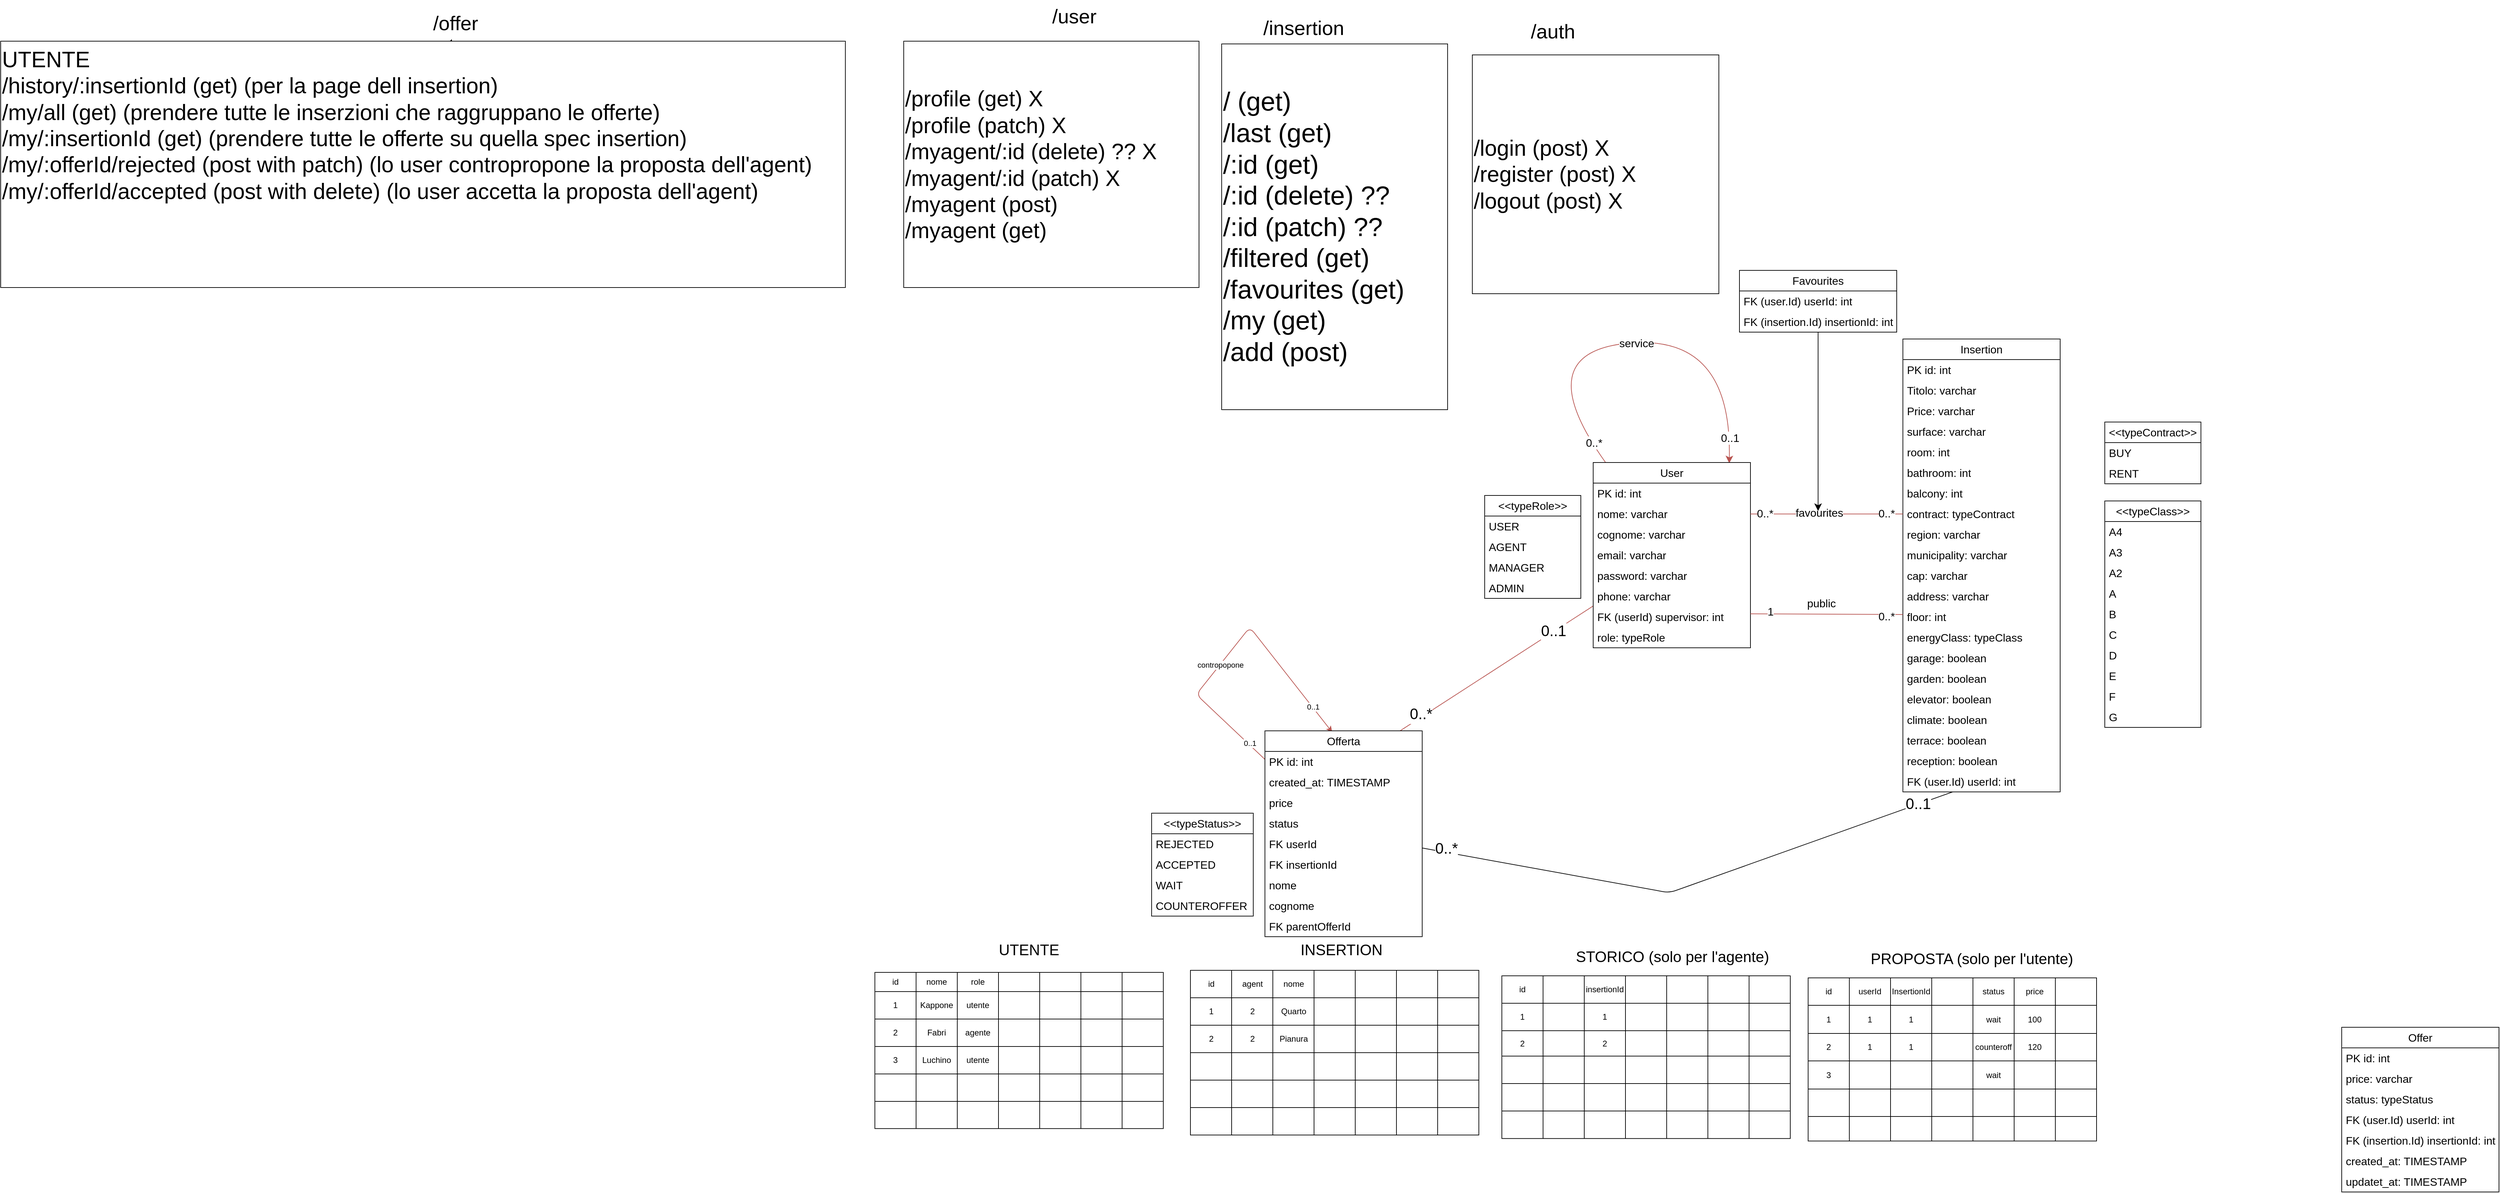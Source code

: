 <mxfile>
    <diagram name="Pagina-1" id="c6jRkGX1jEDNlW_yqz5B">
        <mxGraphModel dx="3835" dy="2218" grid="0" gridSize="10" guides="1" tooltips="1" connect="1" arrows="1" fold="1" page="0" pageScale="1" pageWidth="827" pageHeight="1169" math="0" shadow="0">
            <root>
                <mxCell id="0"/>
                <mxCell id="1" parent="0"/>
                <mxCell id="5" value="" style="edgeStyle=none;html=1;" parent="1" source="U9ZhbM71JHAl7KsBuCrY-1" target="U9ZhbM71JHAl7KsBuCrY-4" edge="1">
                    <mxGeometry relative="1" as="geometry"/>
                </mxCell>
                <mxCell id="U9ZhbM71JHAl7KsBuCrY-1" value="&lt;font style=&quot;font-size: 38px;&quot;&gt;/ (get)&lt;br&gt;/last (get)&lt;br&gt;/:id (get)&lt;br&gt;/:id (delete) ??&lt;br&gt;/:id (patch) ??&lt;br&gt;/filtered (get)&lt;br&gt;/favourites (get)&lt;br&gt;/my (get)&lt;br&gt;/add (post)&lt;br&gt;&lt;/font&gt;" style="whiteSpace=wrap;html=1;fontSize=16;align=left;" parent="1" vertex="1">
                    <mxGeometry x="-585" y="-359" width="329" height="533" as="geometry"/>
                </mxCell>
                <mxCell id="U9ZhbM71JHAl7KsBuCrY-4" value="&lt;font style=&quot;font-size: 29px;&quot;&gt;/insertion&lt;/font&gt;" style="text;html=1;align=center;verticalAlign=middle;resizable=0;points=[];autosize=1;strokeColor=none;fillColor=none;fontSize=16;" parent="1" vertex="1">
                    <mxGeometry x="-534" y="-406" width="136" height="47" as="geometry"/>
                </mxCell>
                <mxCell id="U9ZhbM71JHAl7KsBuCrY-5" value="&lt;font style=&quot;font-size: 32px;&quot;&gt;/login (post) X&lt;br&gt;/register (post) X&lt;br&gt;/logout (post) X&lt;br&gt;&lt;/font&gt;" style="whiteSpace=wrap;html=1;fontSize=16;align=left;" parent="1" vertex="1">
                    <mxGeometry x="-220" y="-343" width="359" height="348" as="geometry"/>
                </mxCell>
                <mxCell id="U9ZhbM71JHAl7KsBuCrY-6" value="&lt;font style=&quot;font-size: 29px;&quot;&gt;/auth&lt;/font&gt;" style="text;html=1;align=center;verticalAlign=middle;resizable=0;points=[];autosize=1;strokeColor=none;fillColor=none;fontSize=16;" parent="1" vertex="1">
                    <mxGeometry x="-145" y="-401" width="83" height="47" as="geometry"/>
                </mxCell>
                <mxCell id="U9ZhbM71JHAl7KsBuCrY-9" value="&lt;font style=&quot;font-size: 32px;&quot;&gt;/profile (get) X&lt;br&gt;/profile (patch) X&lt;br&gt;/myagent/:id (delete) ?? X&amp;nbsp;&lt;br&gt;/myagent/:id (patch) X&lt;br&gt;/myagent (post)&amp;nbsp;&lt;br&gt;/myagent (get)&amp;nbsp;&lt;br&gt;&lt;/font&gt;" style="whiteSpace=wrap;html=1;fontSize=16;align=left;" parent="1" vertex="1">
                    <mxGeometry x="-1048" y="-363" width="430" height="359" as="geometry"/>
                </mxCell>
                <mxCell id="U9ZhbM71JHAl7KsBuCrY-10" value="&lt;font style=&quot;font-size: 29px;&quot;&gt;/user&lt;/font&gt;" style="text;html=1;align=center;verticalAlign=middle;resizable=0;points=[];autosize=1;strokeColor=none;fillColor=none;fontSize=16;" parent="1" vertex="1">
                    <mxGeometry x="-841" y="-423" width="82" height="47" as="geometry"/>
                </mxCell>
                <mxCell id="8ELUwXnnia37SiXyfouz-86" style="edgeStyle=none;curved=1;rounded=0;orthogonalLoop=1;jettySize=auto;html=1;fontSize=12;startSize=8;endSize=8;entryX=0.865;entryY=0.004;entryDx=0;entryDy=0;entryPerimeter=0;fillColor=#f8cecc;strokeColor=#b85450;" parent="1" source="8ELUwXnnia37SiXyfouz-2" target="8ELUwXnnia37SiXyfouz-2" edge="1">
                    <mxGeometry relative="1" as="geometry">
                        <mxPoint x="137" y="205" as="targetPoint"/>
                        <Array as="points">
                            <mxPoint x="-141" y="90"/>
                            <mxPoint x="158" y="64"/>
                        </Array>
                    </mxGeometry>
                </mxCell>
                <mxCell id="8ELUwXnnia37SiXyfouz-87" value="service" style="edgeLabel;html=1;align=center;verticalAlign=middle;resizable=0;points=[];fontSize=16;" parent="8ELUwXnnia37SiXyfouz-86" vertex="1" connectable="0">
                    <mxGeometry x="0.043" y="-5" relative="1" as="geometry">
                        <mxPoint y="-4" as="offset"/>
                    </mxGeometry>
                </mxCell>
                <mxCell id="8ELUwXnnia37SiXyfouz-88" value="0..*" style="edgeLabel;html=1;align=center;verticalAlign=middle;resizable=0;points=[];fontSize=16;" parent="8ELUwXnnia37SiXyfouz-86" vertex="1" connectable="0">
                    <mxGeometry x="-0.901" y="-3" relative="1" as="geometry">
                        <mxPoint as="offset"/>
                    </mxGeometry>
                </mxCell>
                <mxCell id="8ELUwXnnia37SiXyfouz-89" value="0..1" style="edgeLabel;html=1;align=center;verticalAlign=middle;resizable=0;points=[];fontSize=16;" parent="8ELUwXnnia37SiXyfouz-86" vertex="1" connectable="0">
                    <mxGeometry x="0.89" relative="1" as="geometry">
                        <mxPoint as="offset"/>
                    </mxGeometry>
                </mxCell>
                <mxCell id="39" style="edgeStyle=none;html=1;entryX=0.831;entryY=0.014;entryDx=0;entryDy=0;entryPerimeter=0;endArrow=none;endFill=0;fillColor=#f8cecc;strokeColor=#b85450;" parent="1" source="8ELUwXnnia37SiXyfouz-2" target="11" edge="1">
                    <mxGeometry relative="1" as="geometry"/>
                </mxCell>
                <mxCell id="248" value="0..*" style="edgeLabel;html=1;align=center;verticalAlign=middle;resizable=0;points=[];fontSize=22;" parent="39" vertex="1" connectable="0">
                    <mxGeometry x="0.162" y="2" relative="1" as="geometry">
                        <mxPoint x="-85" y="48" as="offset"/>
                    </mxGeometry>
                </mxCell>
                <mxCell id="249" value="0..1" style="edgeLabel;html=1;align=center;verticalAlign=middle;resizable=0;points=[];fontSize=22;" parent="39" vertex="1" connectable="0">
                    <mxGeometry x="-0.601" y="-1" relative="1" as="geometry">
                        <mxPoint as="offset"/>
                    </mxGeometry>
                </mxCell>
                <mxCell id="8ELUwXnnia37SiXyfouz-2" value="User" style="swimlane;fontStyle=0;childLayout=stackLayout;horizontal=1;startSize=30;horizontalStack=0;resizeParent=1;resizeParentMax=0;resizeLast=0;collapsible=1;marginBottom=0;whiteSpace=wrap;html=1;fontSize=16;" parent="1" vertex="1">
                    <mxGeometry x="-44" y="251" width="229" height="270" as="geometry"/>
                </mxCell>
                <mxCell id="8ELUwXnnia37SiXyfouz-3" value="PK id: int" style="text;strokeColor=none;fillColor=none;align=left;verticalAlign=middle;spacingLeft=4;spacingRight=4;overflow=hidden;points=[[0,0.5],[1,0.5]];portConstraint=eastwest;rotatable=0;whiteSpace=wrap;html=1;fontSize=16;" parent="8ELUwXnnia37SiXyfouz-2" vertex="1">
                    <mxGeometry y="30" width="229" height="30" as="geometry"/>
                </mxCell>
                <mxCell id="8ELUwXnnia37SiXyfouz-4" value="nome: varchar" style="text;strokeColor=none;fillColor=none;align=left;verticalAlign=middle;spacingLeft=4;spacingRight=4;overflow=hidden;points=[[0,0.5],[1,0.5]];portConstraint=eastwest;rotatable=0;whiteSpace=wrap;html=1;fontSize=16;" parent="8ELUwXnnia37SiXyfouz-2" vertex="1">
                    <mxGeometry y="60" width="229" height="30" as="geometry"/>
                </mxCell>
                <mxCell id="8ELUwXnnia37SiXyfouz-5" value="cognome: varchar" style="text;strokeColor=none;fillColor=none;align=left;verticalAlign=middle;spacingLeft=4;spacingRight=4;overflow=hidden;points=[[0,0.5],[1,0.5]];portConstraint=eastwest;rotatable=0;whiteSpace=wrap;html=1;fontSize=16;" parent="8ELUwXnnia37SiXyfouz-2" vertex="1">
                    <mxGeometry y="90" width="229" height="30" as="geometry"/>
                </mxCell>
                <mxCell id="8ELUwXnnia37SiXyfouz-6" value="email: varchar" style="text;strokeColor=none;fillColor=none;align=left;verticalAlign=middle;spacingLeft=4;spacingRight=4;overflow=hidden;points=[[0,0.5],[1,0.5]];portConstraint=eastwest;rotatable=0;whiteSpace=wrap;html=1;fontSize=16;" parent="8ELUwXnnia37SiXyfouz-2" vertex="1">
                    <mxGeometry y="120" width="229" height="30" as="geometry"/>
                </mxCell>
                <mxCell id="8ELUwXnnia37SiXyfouz-9" value="password: varchar" style="text;strokeColor=none;fillColor=none;align=left;verticalAlign=middle;spacingLeft=4;spacingRight=4;overflow=hidden;points=[[0,0.5],[1,0.5]];portConstraint=eastwest;rotatable=0;whiteSpace=wrap;html=1;fontSize=16;" parent="8ELUwXnnia37SiXyfouz-2" vertex="1">
                    <mxGeometry y="150" width="229" height="30" as="geometry"/>
                </mxCell>
                <mxCell id="8ELUwXnnia37SiXyfouz-8" value="phone: varchar" style="text;strokeColor=none;fillColor=none;align=left;verticalAlign=middle;spacingLeft=4;spacingRight=4;overflow=hidden;points=[[0,0.5],[1,0.5]];portConstraint=eastwest;rotatable=0;whiteSpace=wrap;html=1;fontSize=16;" parent="8ELUwXnnia37SiXyfouz-2" vertex="1">
                    <mxGeometry y="180" width="229" height="30" as="geometry"/>
                </mxCell>
                <mxCell id="XrH2NWIvPiLDvxj8mNZp-12" value="FK (userId) supervisor: int" style="text;strokeColor=none;fillColor=none;align=left;verticalAlign=middle;spacingLeft=4;spacingRight=4;overflow=hidden;points=[[0,0.5],[1,0.5]];portConstraint=eastwest;rotatable=0;whiteSpace=wrap;html=1;fontSize=16;" parent="8ELUwXnnia37SiXyfouz-2" vertex="1">
                    <mxGeometry y="210" width="229" height="30" as="geometry"/>
                </mxCell>
                <mxCell id="8ELUwXnnia37SiXyfouz-7" value="role: typeRole" style="text;strokeColor=none;fillColor=none;align=left;verticalAlign=middle;spacingLeft=4;spacingRight=4;overflow=hidden;points=[[0,0.5],[1,0.5]];portConstraint=eastwest;rotatable=0;whiteSpace=wrap;html=1;fontSize=16;" parent="8ELUwXnnia37SiXyfouz-2" vertex="1">
                    <mxGeometry y="240" width="229" height="30" as="geometry"/>
                </mxCell>
                <mxCell id="8ELUwXnnia37SiXyfouz-10" value="&amp;lt;&amp;lt;typeRole&amp;gt;&amp;gt;" style="swimlane;fontStyle=0;childLayout=stackLayout;horizontal=1;startSize=30;horizontalStack=0;resizeParent=1;resizeParentMax=0;resizeLast=0;collapsible=1;marginBottom=0;whiteSpace=wrap;html=1;fontSize=16;" parent="1" vertex="1">
                    <mxGeometry x="-202" y="299" width="140" height="150" as="geometry"/>
                </mxCell>
                <mxCell id="8ELUwXnnia37SiXyfouz-11" value="USER" style="text;strokeColor=none;fillColor=none;align=left;verticalAlign=middle;spacingLeft=4;spacingRight=4;overflow=hidden;points=[[0,0.5],[1,0.5]];portConstraint=eastwest;rotatable=0;whiteSpace=wrap;html=1;fontSize=16;" parent="8ELUwXnnia37SiXyfouz-10" vertex="1">
                    <mxGeometry y="30" width="140" height="30" as="geometry"/>
                </mxCell>
                <mxCell id="8ELUwXnnia37SiXyfouz-12" value="AGENT" style="text;strokeColor=none;fillColor=none;align=left;verticalAlign=middle;spacingLeft=4;spacingRight=4;overflow=hidden;points=[[0,0.5],[1,0.5]];portConstraint=eastwest;rotatable=0;whiteSpace=wrap;html=1;fontSize=16;" parent="8ELUwXnnia37SiXyfouz-10" vertex="1">
                    <mxGeometry y="60" width="140" height="30" as="geometry"/>
                </mxCell>
                <mxCell id="8ELUwXnnia37SiXyfouz-13" value="MANAGER" style="text;strokeColor=none;fillColor=none;align=left;verticalAlign=middle;spacingLeft=4;spacingRight=4;overflow=hidden;points=[[0,0.5],[1,0.5]];portConstraint=eastwest;rotatable=0;whiteSpace=wrap;html=1;fontSize=16;" parent="8ELUwXnnia37SiXyfouz-10" vertex="1">
                    <mxGeometry y="90" width="140" height="30" as="geometry"/>
                </mxCell>
                <mxCell id="8ELUwXnnia37SiXyfouz-14" value="ADMIN" style="text;strokeColor=none;fillColor=none;align=left;verticalAlign=middle;spacingLeft=4;spacingRight=4;overflow=hidden;points=[[0,0.5],[1,0.5]];portConstraint=eastwest;rotatable=0;whiteSpace=wrap;html=1;fontSize=16;" parent="8ELUwXnnia37SiXyfouz-10" vertex="1">
                    <mxGeometry y="120" width="140" height="30" as="geometry"/>
                </mxCell>
                <mxCell id="8ELUwXnnia37SiXyfouz-15" value="Insertion" style="swimlane;fontStyle=0;childLayout=stackLayout;horizontal=1;startSize=30;horizontalStack=0;resizeParent=1;resizeParentMax=0;resizeLast=0;collapsible=1;marginBottom=0;whiteSpace=wrap;html=1;fontSize=16;" parent="1" vertex="1">
                    <mxGeometry x="407" y="71" width="229" height="660" as="geometry"/>
                </mxCell>
                <mxCell id="8ELUwXnnia37SiXyfouz-16" value="PK id: int" style="text;strokeColor=none;fillColor=none;align=left;verticalAlign=middle;spacingLeft=4;spacingRight=4;overflow=hidden;points=[[0,0.5],[1,0.5]];portConstraint=eastwest;rotatable=0;whiteSpace=wrap;html=1;fontSize=16;" parent="8ELUwXnnia37SiXyfouz-15" vertex="1">
                    <mxGeometry y="30" width="229" height="30" as="geometry"/>
                </mxCell>
                <mxCell id="8ELUwXnnia37SiXyfouz-17" value="Titolo: varchar" style="text;strokeColor=none;fillColor=none;align=left;verticalAlign=middle;spacingLeft=4;spacingRight=4;overflow=hidden;points=[[0,0.5],[1,0.5]];portConstraint=eastwest;rotatable=0;whiteSpace=wrap;html=1;fontSize=16;" parent="8ELUwXnnia37SiXyfouz-15" vertex="1">
                    <mxGeometry y="60" width="229" height="30" as="geometry"/>
                </mxCell>
                <mxCell id="8ELUwXnnia37SiXyfouz-18" value="Price: varchar" style="text;strokeColor=none;fillColor=none;align=left;verticalAlign=middle;spacingLeft=4;spacingRight=4;overflow=hidden;points=[[0,0.5],[1,0.5]];portConstraint=eastwest;rotatable=0;whiteSpace=wrap;html=1;fontSize=16;" parent="8ELUwXnnia37SiXyfouz-15" vertex="1">
                    <mxGeometry y="90" width="229" height="30" as="geometry"/>
                </mxCell>
                <mxCell id="8ELUwXnnia37SiXyfouz-19" value="surface: varchar" style="text;strokeColor=none;fillColor=none;align=left;verticalAlign=middle;spacingLeft=4;spacingRight=4;overflow=hidden;points=[[0,0.5],[1,0.5]];portConstraint=eastwest;rotatable=0;whiteSpace=wrap;html=1;fontSize=16;" parent="8ELUwXnnia37SiXyfouz-15" vertex="1">
                    <mxGeometry y="120" width="229" height="30" as="geometry"/>
                </mxCell>
                <mxCell id="8ELUwXnnia37SiXyfouz-20" value="room: int" style="text;strokeColor=none;fillColor=none;align=left;verticalAlign=middle;spacingLeft=4;spacingRight=4;overflow=hidden;points=[[0,0.5],[1,0.5]];portConstraint=eastwest;rotatable=0;whiteSpace=wrap;html=1;fontSize=16;" parent="8ELUwXnnia37SiXyfouz-15" vertex="1">
                    <mxGeometry y="150" width="229" height="30" as="geometry"/>
                </mxCell>
                <mxCell id="8ELUwXnnia37SiXyfouz-21" value="bathroom: int" style="text;strokeColor=none;fillColor=none;align=left;verticalAlign=middle;spacingLeft=4;spacingRight=4;overflow=hidden;points=[[0,0.5],[1,0.5]];portConstraint=eastwest;rotatable=0;whiteSpace=wrap;html=1;fontSize=16;" parent="8ELUwXnnia37SiXyfouz-15" vertex="1">
                    <mxGeometry y="180" width="229" height="30" as="geometry"/>
                </mxCell>
                <mxCell id="8ELUwXnnia37SiXyfouz-22" value="balcony: int" style="text;strokeColor=none;fillColor=none;align=left;verticalAlign=middle;spacingLeft=4;spacingRight=4;overflow=hidden;points=[[0,0.5],[1,0.5]];portConstraint=eastwest;rotatable=0;whiteSpace=wrap;html=1;fontSize=16;" parent="8ELUwXnnia37SiXyfouz-15" vertex="1">
                    <mxGeometry y="210" width="229" height="30" as="geometry"/>
                </mxCell>
                <mxCell id="8ELUwXnnia37SiXyfouz-23" value="contract: typeContract" style="text;strokeColor=none;fillColor=none;align=left;verticalAlign=middle;spacingLeft=4;spacingRight=4;overflow=hidden;points=[[0,0.5],[1,0.5]];portConstraint=eastwest;rotatable=0;whiteSpace=wrap;html=1;fontSize=16;" parent="8ELUwXnnia37SiXyfouz-15" vertex="1">
                    <mxGeometry y="240" width="229" height="30" as="geometry"/>
                </mxCell>
                <mxCell id="8ELUwXnnia37SiXyfouz-29" value="region: varchar" style="text;strokeColor=none;fillColor=none;align=left;verticalAlign=middle;spacingLeft=4;spacingRight=4;overflow=hidden;points=[[0,0.5],[1,0.5]];portConstraint=eastwest;rotatable=0;whiteSpace=wrap;html=1;fontSize=16;" parent="8ELUwXnnia37SiXyfouz-15" vertex="1">
                    <mxGeometry y="270" width="229" height="30" as="geometry"/>
                </mxCell>
                <mxCell id="8ELUwXnnia37SiXyfouz-30" value="municipality: varchar" style="text;strokeColor=none;fillColor=none;align=left;verticalAlign=middle;spacingLeft=4;spacingRight=4;overflow=hidden;points=[[0,0.5],[1,0.5]];portConstraint=eastwest;rotatable=0;whiteSpace=wrap;html=1;fontSize=16;" parent="8ELUwXnnia37SiXyfouz-15" vertex="1">
                    <mxGeometry y="300" width="229" height="30" as="geometry"/>
                </mxCell>
                <mxCell id="8ELUwXnnia37SiXyfouz-31" value="cap: varchar" style="text;strokeColor=none;fillColor=none;align=left;verticalAlign=middle;spacingLeft=4;spacingRight=4;overflow=hidden;points=[[0,0.5],[1,0.5]];portConstraint=eastwest;rotatable=0;whiteSpace=wrap;html=1;fontSize=16;" parent="8ELUwXnnia37SiXyfouz-15" vertex="1">
                    <mxGeometry y="330" width="229" height="30" as="geometry"/>
                </mxCell>
                <mxCell id="8ELUwXnnia37SiXyfouz-32" value="address: varchar" style="text;strokeColor=none;fillColor=none;align=left;verticalAlign=middle;spacingLeft=4;spacingRight=4;overflow=hidden;points=[[0,0.5],[1,0.5]];portConstraint=eastwest;rotatable=0;whiteSpace=wrap;html=1;fontSize=16;" parent="8ELUwXnnia37SiXyfouz-15" vertex="1">
                    <mxGeometry y="360" width="229" height="30" as="geometry"/>
                </mxCell>
                <mxCell id="8ELUwXnnia37SiXyfouz-33" value="floor: int" style="text;strokeColor=none;fillColor=none;align=left;verticalAlign=middle;spacingLeft=4;spacingRight=4;overflow=hidden;points=[[0,0.5],[1,0.5]];portConstraint=eastwest;rotatable=0;whiteSpace=wrap;html=1;fontSize=16;" parent="8ELUwXnnia37SiXyfouz-15" vertex="1">
                    <mxGeometry y="390" width="229" height="30" as="geometry"/>
                </mxCell>
                <mxCell id="8ELUwXnnia37SiXyfouz-34" value="energyClass: typeClass" style="text;strokeColor=none;fillColor=none;align=left;verticalAlign=middle;spacingLeft=4;spacingRight=4;overflow=hidden;points=[[0,0.5],[1,0.5]];portConstraint=eastwest;rotatable=0;whiteSpace=wrap;html=1;fontSize=16;" parent="8ELUwXnnia37SiXyfouz-15" vertex="1">
                    <mxGeometry y="420" width="229" height="30" as="geometry"/>
                </mxCell>
                <mxCell id="8ELUwXnnia37SiXyfouz-46" value="garage: boolean" style="text;strokeColor=none;fillColor=none;align=left;verticalAlign=middle;spacingLeft=4;spacingRight=4;overflow=hidden;points=[[0,0.5],[1,0.5]];portConstraint=eastwest;rotatable=0;whiteSpace=wrap;html=1;fontSize=16;" parent="8ELUwXnnia37SiXyfouz-15" vertex="1">
                    <mxGeometry y="450" width="229" height="30" as="geometry"/>
                </mxCell>
                <mxCell id="8ELUwXnnia37SiXyfouz-47" value="garden: boolean" style="text;strokeColor=none;fillColor=none;align=left;verticalAlign=middle;spacingLeft=4;spacingRight=4;overflow=hidden;points=[[0,0.5],[1,0.5]];portConstraint=eastwest;rotatable=0;whiteSpace=wrap;html=1;fontSize=16;" parent="8ELUwXnnia37SiXyfouz-15" vertex="1">
                    <mxGeometry y="480" width="229" height="30" as="geometry"/>
                </mxCell>
                <mxCell id="8ELUwXnnia37SiXyfouz-48" value="elevator: boolean" style="text;strokeColor=none;fillColor=none;align=left;verticalAlign=middle;spacingLeft=4;spacingRight=4;overflow=hidden;points=[[0,0.5],[1,0.5]];portConstraint=eastwest;rotatable=0;whiteSpace=wrap;html=1;fontSize=16;" parent="8ELUwXnnia37SiXyfouz-15" vertex="1">
                    <mxGeometry y="510" width="229" height="30" as="geometry"/>
                </mxCell>
                <mxCell id="8ELUwXnnia37SiXyfouz-49" value="climate: boolean" style="text;strokeColor=none;fillColor=none;align=left;verticalAlign=middle;spacingLeft=4;spacingRight=4;overflow=hidden;points=[[0,0.5],[1,0.5]];portConstraint=eastwest;rotatable=0;whiteSpace=wrap;html=1;fontSize=16;" parent="8ELUwXnnia37SiXyfouz-15" vertex="1">
                    <mxGeometry y="540" width="229" height="30" as="geometry"/>
                </mxCell>
                <mxCell id="8ELUwXnnia37SiXyfouz-50" value="terrace: boolean" style="text;strokeColor=none;fillColor=none;align=left;verticalAlign=middle;spacingLeft=4;spacingRight=4;overflow=hidden;points=[[0,0.5],[1,0.5]];portConstraint=eastwest;rotatable=0;whiteSpace=wrap;html=1;fontSize=16;" parent="8ELUwXnnia37SiXyfouz-15" vertex="1">
                    <mxGeometry y="570" width="229" height="30" as="geometry"/>
                </mxCell>
                <mxCell id="8ELUwXnnia37SiXyfouz-51" value="reception: boolean" style="text;strokeColor=none;fillColor=none;align=left;verticalAlign=middle;spacingLeft=4;spacingRight=4;overflow=hidden;points=[[0,0.5],[1,0.5]];portConstraint=eastwest;rotatable=0;whiteSpace=wrap;html=1;fontSize=16;" parent="8ELUwXnnia37SiXyfouz-15" vertex="1">
                    <mxGeometry y="600" width="229" height="30" as="geometry"/>
                </mxCell>
                <mxCell id="XrH2NWIvPiLDvxj8mNZp-1" value="FK (user.Id) userId: int" style="text;strokeColor=none;fillColor=none;align=left;verticalAlign=middle;spacingLeft=4;spacingRight=4;overflow=hidden;points=[[0,0.5],[1,0.5]];portConstraint=eastwest;rotatable=0;whiteSpace=wrap;html=1;fontSize=16;" parent="8ELUwXnnia37SiXyfouz-15" vertex="1">
                    <mxGeometry y="630" width="229" height="30" as="geometry"/>
                </mxCell>
                <mxCell id="8ELUwXnnia37SiXyfouz-24" value="&amp;lt;&amp;lt;typeContract&amp;gt;&amp;gt;" style="swimlane;fontStyle=0;childLayout=stackLayout;horizontal=1;startSize=30;horizontalStack=0;resizeParent=1;resizeParentMax=0;resizeLast=0;collapsible=1;marginBottom=0;whiteSpace=wrap;html=1;fontSize=16;" parent="1" vertex="1">
                    <mxGeometry x="701" y="192" width="140" height="90" as="geometry"/>
                </mxCell>
                <mxCell id="8ELUwXnnia37SiXyfouz-25" value="BUY" style="text;strokeColor=none;fillColor=none;align=left;verticalAlign=middle;spacingLeft=4;spacingRight=4;overflow=hidden;points=[[0,0.5],[1,0.5]];portConstraint=eastwest;rotatable=0;whiteSpace=wrap;html=1;fontSize=16;" parent="8ELUwXnnia37SiXyfouz-24" vertex="1">
                    <mxGeometry y="30" width="140" height="30" as="geometry"/>
                </mxCell>
                <mxCell id="8ELUwXnnia37SiXyfouz-26" value="RENT" style="text;strokeColor=none;fillColor=none;align=left;verticalAlign=middle;spacingLeft=4;spacingRight=4;overflow=hidden;points=[[0,0.5],[1,0.5]];portConstraint=eastwest;rotatable=0;whiteSpace=wrap;html=1;fontSize=16;" parent="8ELUwXnnia37SiXyfouz-24" vertex="1">
                    <mxGeometry y="60" width="140" height="30" as="geometry"/>
                </mxCell>
                <mxCell id="8ELUwXnnia37SiXyfouz-35" value="&amp;lt;&amp;lt;typeClass&amp;gt;&amp;gt;" style="swimlane;fontStyle=0;childLayout=stackLayout;horizontal=1;startSize=30;horizontalStack=0;resizeParent=1;resizeParentMax=0;resizeLast=0;collapsible=1;marginBottom=0;whiteSpace=wrap;html=1;fontSize=16;" parent="1" vertex="1">
                    <mxGeometry x="701" y="307" width="140" height="330" as="geometry"/>
                </mxCell>
                <mxCell id="8ELUwXnnia37SiXyfouz-45" value="A4" style="text;strokeColor=none;fillColor=none;align=left;verticalAlign=middle;spacingLeft=4;spacingRight=4;overflow=hidden;points=[[0,0.5],[1,0.5]];portConstraint=eastwest;rotatable=0;whiteSpace=wrap;html=1;fontSize=16;" parent="8ELUwXnnia37SiXyfouz-35" vertex="1">
                    <mxGeometry y="30" width="140" height="30" as="geometry"/>
                </mxCell>
                <mxCell id="8ELUwXnnia37SiXyfouz-36" value="A3" style="text;strokeColor=none;fillColor=none;align=left;verticalAlign=middle;spacingLeft=4;spacingRight=4;overflow=hidden;points=[[0,0.5],[1,0.5]];portConstraint=eastwest;rotatable=0;whiteSpace=wrap;html=1;fontSize=16;" parent="8ELUwXnnia37SiXyfouz-35" vertex="1">
                    <mxGeometry y="60" width="140" height="30" as="geometry"/>
                </mxCell>
                <mxCell id="8ELUwXnnia37SiXyfouz-37" value="A2" style="text;strokeColor=none;fillColor=none;align=left;verticalAlign=middle;spacingLeft=4;spacingRight=4;overflow=hidden;points=[[0,0.5],[1,0.5]];portConstraint=eastwest;rotatable=0;whiteSpace=wrap;html=1;fontSize=16;" parent="8ELUwXnnia37SiXyfouz-35" vertex="1">
                    <mxGeometry y="90" width="140" height="30" as="geometry"/>
                </mxCell>
                <mxCell id="8ELUwXnnia37SiXyfouz-38" value="A" style="text;strokeColor=none;fillColor=none;align=left;verticalAlign=middle;spacingLeft=4;spacingRight=4;overflow=hidden;points=[[0,0.5],[1,0.5]];portConstraint=eastwest;rotatable=0;whiteSpace=wrap;html=1;fontSize=16;" parent="8ELUwXnnia37SiXyfouz-35" vertex="1">
                    <mxGeometry y="120" width="140" height="30" as="geometry"/>
                </mxCell>
                <mxCell id="8ELUwXnnia37SiXyfouz-39" value="B" style="text;strokeColor=none;fillColor=none;align=left;verticalAlign=middle;spacingLeft=4;spacingRight=4;overflow=hidden;points=[[0,0.5],[1,0.5]];portConstraint=eastwest;rotatable=0;whiteSpace=wrap;html=1;fontSize=16;" parent="8ELUwXnnia37SiXyfouz-35" vertex="1">
                    <mxGeometry y="150" width="140" height="30" as="geometry"/>
                </mxCell>
                <mxCell id="8ELUwXnnia37SiXyfouz-40" value="C" style="text;strokeColor=none;fillColor=none;align=left;verticalAlign=middle;spacingLeft=4;spacingRight=4;overflow=hidden;points=[[0,0.5],[1,0.5]];portConstraint=eastwest;rotatable=0;whiteSpace=wrap;html=1;fontSize=16;" parent="8ELUwXnnia37SiXyfouz-35" vertex="1">
                    <mxGeometry y="180" width="140" height="30" as="geometry"/>
                </mxCell>
                <mxCell id="8ELUwXnnia37SiXyfouz-41" value="D" style="text;strokeColor=none;fillColor=none;align=left;verticalAlign=middle;spacingLeft=4;spacingRight=4;overflow=hidden;points=[[0,0.5],[1,0.5]];portConstraint=eastwest;rotatable=0;whiteSpace=wrap;html=1;fontSize=16;" parent="8ELUwXnnia37SiXyfouz-35" vertex="1">
                    <mxGeometry y="210" width="140" height="30" as="geometry"/>
                </mxCell>
                <mxCell id="8ELUwXnnia37SiXyfouz-42" value="E" style="text;strokeColor=none;fillColor=none;align=left;verticalAlign=middle;spacingLeft=4;spacingRight=4;overflow=hidden;points=[[0,0.5],[1,0.5]];portConstraint=eastwest;rotatable=0;whiteSpace=wrap;html=1;fontSize=16;" parent="8ELUwXnnia37SiXyfouz-35" vertex="1">
                    <mxGeometry y="240" width="140" height="30" as="geometry"/>
                </mxCell>
                <mxCell id="8ELUwXnnia37SiXyfouz-43" value="F" style="text;strokeColor=none;fillColor=none;align=left;verticalAlign=middle;spacingLeft=4;spacingRight=4;overflow=hidden;points=[[0,0.5],[1,0.5]];portConstraint=eastwest;rotatable=0;whiteSpace=wrap;html=1;fontSize=16;" parent="8ELUwXnnia37SiXyfouz-35" vertex="1">
                    <mxGeometry y="270" width="140" height="30" as="geometry"/>
                </mxCell>
                <mxCell id="8ELUwXnnia37SiXyfouz-44" value="G" style="text;strokeColor=none;fillColor=none;align=left;verticalAlign=middle;spacingLeft=4;spacingRight=4;overflow=hidden;points=[[0,0.5],[1,0.5]];portConstraint=eastwest;rotatable=0;whiteSpace=wrap;html=1;fontSize=16;" parent="8ELUwXnnia37SiXyfouz-35" vertex="1">
                    <mxGeometry y="300" width="140" height="30" as="geometry"/>
                </mxCell>
                <mxCell id="8ELUwXnnia37SiXyfouz-52" style="edgeStyle=none;curved=1;rounded=0;orthogonalLoop=1;jettySize=auto;html=1;entryX=0;entryY=0.05;entryDx=0;entryDy=0;entryPerimeter=0;fontSize=12;startSize=8;endSize=8;endArrow=none;endFill=0;fillColor=#f8cecc;strokeColor=#b85450;" parent="1" edge="1">
                    <mxGeometry relative="1" as="geometry">
                        <mxPoint x="185" y="471.5" as="sourcePoint"/>
                        <mxPoint x="407" y="472.49" as="targetPoint"/>
                    </mxGeometry>
                </mxCell>
                <mxCell id="8ELUwXnnia37SiXyfouz-53" value="public" style="edgeLabel;html=1;align=center;verticalAlign=middle;resizable=0;points=[];fontSize=16;" parent="8ELUwXnnia37SiXyfouz-52" vertex="1" connectable="0">
                    <mxGeometry x="-0.414" y="-4" relative="1" as="geometry">
                        <mxPoint x="38" y="-20" as="offset"/>
                    </mxGeometry>
                </mxCell>
                <mxCell id="8ELUwXnnia37SiXyfouz-54" value="0..*" style="edgeLabel;html=1;align=center;verticalAlign=middle;resizable=0;points=[];fontSize=16;" parent="8ELUwXnnia37SiXyfouz-52" vertex="1" connectable="0">
                    <mxGeometry x="0.784" y="-2" relative="1" as="geometry">
                        <mxPoint as="offset"/>
                    </mxGeometry>
                </mxCell>
                <mxCell id="8ELUwXnnia37SiXyfouz-55" value="1" style="edgeLabel;html=1;align=center;verticalAlign=middle;resizable=0;points=[];fontSize=16;" parent="8ELUwXnnia37SiXyfouz-52" vertex="1" connectable="0">
                    <mxGeometry x="-0.802" y="-3" relative="1" as="geometry">
                        <mxPoint x="7" y="-7" as="offset"/>
                    </mxGeometry>
                </mxCell>
                <mxCell id="8ELUwXnnia37SiXyfouz-56" style="edgeStyle=none;curved=1;rounded=0;orthogonalLoop=1;jettySize=auto;html=1;entryX=0;entryY=0.5;entryDx=0;entryDy=0;fontSize=12;startSize=8;endSize=8;endArrow=none;endFill=0;fillColor=#f8cecc;strokeColor=#b85450;" parent="1" edge="1">
                    <mxGeometry relative="1" as="geometry">
                        <mxPoint x="185" y="326" as="sourcePoint"/>
                        <mxPoint x="407" y="326" as="targetPoint"/>
                    </mxGeometry>
                </mxCell>
                <mxCell id="8ELUwXnnia37SiXyfouz-57" value="favourites" style="edgeLabel;html=1;align=center;verticalAlign=middle;resizable=0;points=[];fontSize=16;" parent="8ELUwXnnia37SiXyfouz-56" vertex="1" connectable="0">
                    <mxGeometry x="-0.333" y="-1" relative="1" as="geometry">
                        <mxPoint x="26" y="-3" as="offset"/>
                    </mxGeometry>
                </mxCell>
                <mxCell id="8ELUwXnnia37SiXyfouz-58" value="0..*" style="edgeLabel;html=1;align=center;verticalAlign=middle;resizable=0;points=[];fontSize=16;" parent="8ELUwXnnia37SiXyfouz-56" vertex="1" connectable="0">
                    <mxGeometry x="0.784" y="2" relative="1" as="geometry">
                        <mxPoint y="1" as="offset"/>
                    </mxGeometry>
                </mxCell>
                <mxCell id="8ELUwXnnia37SiXyfouz-59" value="0..*" style="edgeLabel;html=1;align=center;verticalAlign=middle;resizable=0;points=[];fontSize=16;" parent="8ELUwXnnia37SiXyfouz-56" vertex="1" connectable="0">
                    <mxGeometry x="-0.811" y="2" relative="1" as="geometry">
                        <mxPoint y="1" as="offset"/>
                    </mxGeometry>
                </mxCell>
                <mxCell id="8ELUwXnnia37SiXyfouz-65" value="Offer" style="swimlane;fontStyle=0;childLayout=stackLayout;horizontal=1;startSize=30;horizontalStack=0;resizeParent=1;resizeParentMax=0;resizeLast=0;collapsible=1;marginBottom=0;whiteSpace=wrap;html=1;fontSize=16;" parent="1" vertex="1">
                    <mxGeometry x="1046" y="1074" width="229" height="240" as="geometry"/>
                </mxCell>
                <mxCell id="8ELUwXnnia37SiXyfouz-66" value="PK id: int" style="text;strokeColor=none;fillColor=none;align=left;verticalAlign=middle;spacingLeft=4;spacingRight=4;overflow=hidden;points=[[0,0.5],[1,0.5]];portConstraint=eastwest;rotatable=0;whiteSpace=wrap;html=1;fontSize=16;" parent="8ELUwXnnia37SiXyfouz-65" vertex="1">
                    <mxGeometry y="30" width="229" height="30" as="geometry"/>
                </mxCell>
                <mxCell id="8ELUwXnnia37SiXyfouz-67" value="price: varchar" style="text;strokeColor=none;fillColor=none;align=left;verticalAlign=middle;spacingLeft=4;spacingRight=4;overflow=hidden;points=[[0,0.5],[1,0.5]];portConstraint=eastwest;rotatable=0;whiteSpace=wrap;html=1;fontSize=16;" parent="8ELUwXnnia37SiXyfouz-65" vertex="1">
                    <mxGeometry y="60" width="229" height="30" as="geometry"/>
                </mxCell>
                <mxCell id="8ELUwXnnia37SiXyfouz-68" value="status: typeStatus" style="text;strokeColor=none;fillColor=none;align=left;verticalAlign=middle;spacingLeft=4;spacingRight=4;overflow=hidden;points=[[0,0.5],[1,0.5]];portConstraint=eastwest;rotatable=0;whiteSpace=wrap;html=1;fontSize=16;" parent="8ELUwXnnia37SiXyfouz-65" vertex="1">
                    <mxGeometry y="90" width="229" height="30" as="geometry"/>
                </mxCell>
                <mxCell id="XrH2NWIvPiLDvxj8mNZp-13" value="FK (user.Id) userId: int" style="text;strokeColor=none;fillColor=none;align=left;verticalAlign=middle;spacingLeft=4;spacingRight=4;overflow=hidden;points=[[0,0.5],[1,0.5]];portConstraint=eastwest;rotatable=0;whiteSpace=wrap;html=1;fontSize=16;" parent="8ELUwXnnia37SiXyfouz-65" vertex="1">
                    <mxGeometry y="120" width="229" height="30" as="geometry"/>
                </mxCell>
                <mxCell id="XrH2NWIvPiLDvxj8mNZp-14" value="FK (insertion.Id) insertionId: int" style="text;strokeColor=none;fillColor=none;align=left;verticalAlign=middle;spacingLeft=4;spacingRight=4;overflow=hidden;points=[[0,0.5],[1,0.5]];portConstraint=eastwest;rotatable=0;whiteSpace=wrap;html=1;fontSize=16;" parent="8ELUwXnnia37SiXyfouz-65" vertex="1">
                    <mxGeometry y="150" width="229" height="30" as="geometry"/>
                </mxCell>
                <mxCell id="6" value="created_at: TIMESTAMP" style="text;strokeColor=none;fillColor=none;align=left;verticalAlign=middle;spacingLeft=4;spacingRight=4;overflow=hidden;points=[[0,0.5],[1,0.5]];portConstraint=eastwest;rotatable=0;whiteSpace=wrap;html=1;fontSize=16;" parent="8ELUwXnnia37SiXyfouz-65" vertex="1">
                    <mxGeometry y="180" width="229" height="30" as="geometry"/>
                </mxCell>
                <mxCell id="8" value="updatet_at: TIMESTAMP" style="text;strokeColor=none;fillColor=none;align=left;verticalAlign=middle;spacingLeft=4;spacingRight=4;overflow=hidden;points=[[0,0.5],[1,0.5]];portConstraint=eastwest;rotatable=0;whiteSpace=wrap;html=1;fontSize=16;" parent="8ELUwXnnia37SiXyfouz-65" vertex="1">
                    <mxGeometry y="210" width="229" height="30" as="geometry"/>
                </mxCell>
                <mxCell id="8ELUwXnnia37SiXyfouz-73" value="&amp;lt;&amp;lt;typeStatus&amp;gt;&amp;gt;" style="swimlane;fontStyle=0;childLayout=stackLayout;horizontal=1;startSize=30;horizontalStack=0;resizeParent=1;resizeParentMax=0;resizeLast=0;collapsible=1;marginBottom=0;whiteSpace=wrap;html=1;fontSize=16;" parent="1" vertex="1">
                    <mxGeometry x="-687" y="762" width="148" height="150" as="geometry"/>
                </mxCell>
                <mxCell id="8ELUwXnnia37SiXyfouz-74" value="REJECTED" style="text;strokeColor=none;fillColor=none;align=left;verticalAlign=middle;spacingLeft=4;spacingRight=4;overflow=hidden;points=[[0,0.5],[1,0.5]];portConstraint=eastwest;rotatable=0;whiteSpace=wrap;html=1;fontSize=16;" parent="8ELUwXnnia37SiXyfouz-73" vertex="1">
                    <mxGeometry y="30" width="148" height="30" as="geometry"/>
                </mxCell>
                <mxCell id="8ELUwXnnia37SiXyfouz-75" value="ACCEPTED" style="text;strokeColor=none;fillColor=none;align=left;verticalAlign=middle;spacingLeft=4;spacingRight=4;overflow=hidden;points=[[0,0.5],[1,0.5]];portConstraint=eastwest;rotatable=0;whiteSpace=wrap;html=1;fontSize=16;" parent="8ELUwXnnia37SiXyfouz-73" vertex="1">
                    <mxGeometry y="60" width="148" height="30" as="geometry"/>
                </mxCell>
                <mxCell id="8ELUwXnnia37SiXyfouz-76" value="WAIT" style="text;strokeColor=none;fillColor=none;align=left;verticalAlign=middle;spacingLeft=4;spacingRight=4;overflow=hidden;points=[[0,0.5],[1,0.5]];portConstraint=eastwest;rotatable=0;whiteSpace=wrap;html=1;fontSize=16;" parent="8ELUwXnnia37SiXyfouz-73" vertex="1">
                    <mxGeometry y="90" width="148" height="30" as="geometry"/>
                </mxCell>
                <mxCell id="9" value="COUNTEROFFER" style="text;strokeColor=none;fillColor=none;align=left;verticalAlign=middle;spacingLeft=4;spacingRight=4;overflow=hidden;points=[[0,0.5],[1,0.5]];portConstraint=eastwest;rotatable=0;whiteSpace=wrap;html=1;fontSize=16;" parent="8ELUwXnnia37SiXyfouz-73" vertex="1">
                    <mxGeometry y="120" width="148" height="30" as="geometry"/>
                </mxCell>
                <mxCell id="XrH2NWIvPiLDvxj8mNZp-15" style="edgeStyle=none;curved=1;rounded=0;orthogonalLoop=1;jettySize=auto;html=1;fontSize=12;startSize=8;endSize=8;" parent="1" source="XrH2NWIvPiLDvxj8mNZp-4" edge="1">
                    <mxGeometry relative="1" as="geometry">
                        <mxPoint x="283.5" y="321.667" as="targetPoint"/>
                    </mxGeometry>
                </mxCell>
                <mxCell id="XrH2NWIvPiLDvxj8mNZp-4" value="Favourites" style="swimlane;fontStyle=0;childLayout=stackLayout;horizontal=1;startSize=30;horizontalStack=0;resizeParent=1;resizeParentMax=0;resizeLast=0;collapsible=1;marginBottom=0;whiteSpace=wrap;html=1;fontSize=16;" parent="1" vertex="1">
                    <mxGeometry x="169" y="-29" width="229" height="90" as="geometry"/>
                </mxCell>
                <mxCell id="XrH2NWIvPiLDvxj8mNZp-5" value="FK (user.Id) userId: int" style="text;strokeColor=none;fillColor=none;align=left;verticalAlign=middle;spacingLeft=4;spacingRight=4;overflow=hidden;points=[[0,0.5],[1,0.5]];portConstraint=eastwest;rotatable=0;whiteSpace=wrap;html=1;fontSize=16;" parent="XrH2NWIvPiLDvxj8mNZp-4" vertex="1">
                    <mxGeometry y="30" width="229" height="30" as="geometry"/>
                </mxCell>
                <mxCell id="XrH2NWIvPiLDvxj8mNZp-11" value="FK (insertion.Id) insertionId: int" style="text;strokeColor=none;fillColor=none;align=left;verticalAlign=middle;spacingLeft=4;spacingRight=4;overflow=hidden;points=[[0,0.5],[1,0.5]];portConstraint=eastwest;rotatable=0;whiteSpace=wrap;html=1;fontSize=16;" parent="XrH2NWIvPiLDvxj8mNZp-4" vertex="1">
                    <mxGeometry y="60" width="229" height="30" as="geometry"/>
                </mxCell>
                <mxCell id="4" value="" style="edgeStyle=none;html=1;" parent="1" source="2" target="3" edge="1">
                    <mxGeometry relative="1" as="geometry"/>
                </mxCell>
                <mxCell id="2" value="&lt;font style=&quot;font-size: 32px;&quot;&gt;&lt;br&gt;UTENTE&lt;br&gt;/history/:insertionId (get) (per la page dell insertion)&lt;br&gt;/my/all (get) (prendere tutte le inserzioni che raggruppano le offerte)&lt;br&gt;/my/:insertionId (get) (prendere tutte le offerte su quella spec insertion)&lt;br&gt;/my/:offerId/rejected (post with patch) (lo user contropropone la proposta dell&#39;agent)&lt;br&gt;/my/:offerId/accepted (post with delete) (lo user accetta la proposta dell&#39;agent)&lt;br&gt;&lt;br&gt;&lt;br&gt;&lt;br&gt;&lt;br&gt;&lt;/font&gt;" style="whiteSpace=wrap;html=1;fontSize=16;align=left;" parent="1" vertex="1">
                    <mxGeometry x="-2363" y="-363" width="1230" height="359" as="geometry"/>
                </mxCell>
                <mxCell id="3" value="&lt;font style=&quot;font-size: 29px;&quot;&gt;/offer&lt;/font&gt;" style="text;html=1;align=center;verticalAlign=middle;resizable=0;points=[];autosize=1;strokeColor=none;fillColor=none;fontSize=16;" parent="1" vertex="1">
                    <mxGeometry x="-1743" y="-413" width="84" height="47" as="geometry"/>
                </mxCell>
                <mxCell id="42" style="edgeStyle=none;html=1;endArrow=none;endFill=0;" parent="1" source="11" target="XrH2NWIvPiLDvxj8mNZp-1" edge="1">
                    <mxGeometry relative="1" as="geometry">
                        <Array as="points">
                            <mxPoint x="67" y="878"/>
                        </Array>
                    </mxGeometry>
                </mxCell>
                <mxCell id="250" value="0..1" style="edgeLabel;html=1;align=center;verticalAlign=middle;resizable=0;points=[];fontSize=22;" parent="42" vertex="1" connectable="0">
                    <mxGeometry x="0.91" y="-2" relative="1" as="geometry">
                        <mxPoint x="-17" y="4" as="offset"/>
                    </mxGeometry>
                </mxCell>
                <mxCell id="251" value="0..*" style="edgeLabel;html=1;align=center;verticalAlign=middle;resizable=0;points=[];fontSize=22;" parent="42" vertex="1" connectable="0">
                    <mxGeometry x="-0.914" y="5" relative="1" as="geometry">
                        <mxPoint as="offset"/>
                    </mxGeometry>
                </mxCell>
                <mxCell id="254" style="edgeStyle=none;html=1;entryX=0.428;entryY=0.007;entryDx=0;entryDy=0;entryPerimeter=0;fillColor=#f8cecc;strokeColor=#b85450;" parent="1" source="11" target="11" edge="1">
                    <mxGeometry relative="1" as="geometry">
                        <mxPoint x="-465" y="548" as="targetPoint"/>
                        <Array as="points">
                            <mxPoint x="-622" y="589"/>
                            <mxPoint x="-544" y="491"/>
                        </Array>
                    </mxGeometry>
                </mxCell>
                <mxCell id="255" value="contropopone" style="edgeLabel;html=1;align=center;verticalAlign=middle;resizable=0;points=[];" parent="254" vertex="1" connectable="0">
                    <mxGeometry x="-0.155" relative="1" as="geometry">
                        <mxPoint as="offset"/>
                    </mxGeometry>
                </mxCell>
                <mxCell id="256" value="0..1" style="edgeLabel;html=1;align=center;verticalAlign=middle;resizable=0;points=[];" parent="254" vertex="1" connectable="0">
                    <mxGeometry x="-0.86" y="-2" relative="1" as="geometry">
                        <mxPoint as="offset"/>
                    </mxGeometry>
                </mxCell>
                <mxCell id="257" value="0..1" style="edgeLabel;html=1;align=center;verticalAlign=middle;resizable=0;points=[];" parent="254" vertex="1" connectable="0">
                    <mxGeometry x="0.797" y="1" relative="1" as="geometry">
                        <mxPoint as="offset"/>
                    </mxGeometry>
                </mxCell>
                <mxCell id="11" value="Offerta" style="swimlane;fontStyle=0;childLayout=stackLayout;horizontal=1;startSize=30;horizontalStack=0;resizeParent=1;resizeParentMax=0;resizeLast=0;collapsible=1;marginBottom=0;whiteSpace=wrap;html=1;fontSize=16;" parent="1" vertex="1">
                    <mxGeometry x="-522" y="642" width="229" height="300" as="geometry"/>
                </mxCell>
                <mxCell id="12" value="PK id: int" style="text;strokeColor=none;fillColor=none;align=left;verticalAlign=middle;spacingLeft=4;spacingRight=4;overflow=hidden;points=[[0,0.5],[1,0.5]];portConstraint=eastwest;rotatable=0;whiteSpace=wrap;html=1;fontSize=16;" parent="11" vertex="1">
                    <mxGeometry y="30" width="229" height="30" as="geometry"/>
                </mxCell>
                <mxCell id="17" value="created_at: TIMESTAMP" style="text;strokeColor=none;fillColor=none;align=left;verticalAlign=middle;spacingLeft=4;spacingRight=4;overflow=hidden;points=[[0,0.5],[1,0.5]];portConstraint=eastwest;rotatable=0;whiteSpace=wrap;html=1;fontSize=16;" parent="11" vertex="1">
                    <mxGeometry y="60" width="229" height="30" as="geometry"/>
                </mxCell>
                <mxCell id="18" value="price" style="text;strokeColor=none;fillColor=none;align=left;verticalAlign=middle;spacingLeft=4;spacingRight=4;overflow=hidden;points=[[0,0.5],[1,0.5]];portConstraint=eastwest;rotatable=0;whiteSpace=wrap;html=1;fontSize=16;" parent="11" vertex="1">
                    <mxGeometry y="90" width="229" height="30" as="geometry"/>
                </mxCell>
                <mxCell id="19" value="status" style="text;strokeColor=none;fillColor=none;align=left;verticalAlign=middle;spacingLeft=4;spacingRight=4;overflow=hidden;points=[[0,0.5],[1,0.5]];portConstraint=eastwest;rotatable=0;whiteSpace=wrap;html=1;fontSize=16;" parent="11" vertex="1">
                    <mxGeometry y="120" width="229" height="30" as="geometry"/>
                </mxCell>
                <mxCell id="41" value="FK userId" style="text;strokeColor=none;fillColor=none;align=left;verticalAlign=middle;spacingLeft=4;spacingRight=4;overflow=hidden;points=[[0,0.5],[1,0.5]];portConstraint=eastwest;rotatable=0;whiteSpace=wrap;html=1;fontSize=16;" parent="11" vertex="1">
                    <mxGeometry y="150" width="229" height="30" as="geometry"/>
                </mxCell>
                <mxCell id="93" value="FK insertionId" style="text;strokeColor=none;fillColor=none;align=left;verticalAlign=middle;spacingLeft=4;spacingRight=4;overflow=hidden;points=[[0,0.5],[1,0.5]];portConstraint=eastwest;rotatable=0;whiteSpace=wrap;html=1;fontSize=16;" parent="11" vertex="1">
                    <mxGeometry y="180" width="229" height="30" as="geometry"/>
                </mxCell>
                <mxCell id="252" value="nome" style="text;strokeColor=none;fillColor=none;align=left;verticalAlign=middle;spacingLeft=4;spacingRight=4;overflow=hidden;points=[[0,0.5],[1,0.5]];portConstraint=eastwest;rotatable=0;whiteSpace=wrap;html=1;fontSize=16;" parent="11" vertex="1">
                    <mxGeometry y="210" width="229" height="30" as="geometry"/>
                </mxCell>
                <mxCell id="253" value="cognome" style="text;strokeColor=none;fillColor=none;align=left;verticalAlign=middle;spacingLeft=4;spacingRight=4;overflow=hidden;points=[[0,0.5],[1,0.5]];portConstraint=eastwest;rotatable=0;whiteSpace=wrap;html=1;fontSize=16;" parent="11" vertex="1">
                    <mxGeometry y="240" width="229" height="30" as="geometry"/>
                </mxCell>
                <mxCell id="258" value="FK parentOfferId" style="text;strokeColor=none;fillColor=none;align=left;verticalAlign=middle;spacingLeft=4;spacingRight=4;overflow=hidden;points=[[0,0.5],[1,0.5]];portConstraint=eastwest;rotatable=0;whiteSpace=wrap;html=1;fontSize=16;" parent="11" vertex="1">
                    <mxGeometry y="270" width="229" height="30" as="geometry"/>
                </mxCell>
                <mxCell id="44" value="" style="shape=table;startSize=0;container=1;collapsible=0;childLayout=tableLayout;" parent="1" vertex="1">
                    <mxGeometry x="-630.5" y="991" width="420" height="240" as="geometry"/>
                </mxCell>
                <mxCell id="45" value="" style="shape=tableRow;horizontal=0;startSize=0;swimlaneHead=0;swimlaneBody=0;top=0;left=0;bottom=0;right=0;collapsible=0;dropTarget=0;fillColor=none;points=[[0,0.5],[1,0.5]];portConstraint=eastwest;" parent="44" vertex="1">
                    <mxGeometry width="420" height="40" as="geometry"/>
                </mxCell>
                <mxCell id="46" value="id" style="shape=partialRectangle;html=1;whiteSpace=wrap;connectable=0;overflow=hidden;fillColor=none;top=0;left=0;bottom=0;right=0;pointerEvents=1;" parent="45" vertex="1">
                    <mxGeometry width="60" height="40" as="geometry">
                        <mxRectangle width="60" height="40" as="alternateBounds"/>
                    </mxGeometry>
                </mxCell>
                <mxCell id="47" value="agent" style="shape=partialRectangle;html=1;whiteSpace=wrap;connectable=0;overflow=hidden;fillColor=none;top=0;left=0;bottom=0;right=0;pointerEvents=1;" parent="45" vertex="1">
                    <mxGeometry x="60" width="60" height="40" as="geometry">
                        <mxRectangle width="60" height="40" as="alternateBounds"/>
                    </mxGeometry>
                </mxCell>
                <mxCell id="48" value="nome" style="shape=partialRectangle;html=1;whiteSpace=wrap;connectable=0;overflow=hidden;fillColor=none;top=0;left=0;bottom=0;right=0;pointerEvents=1;" parent="45" vertex="1">
                    <mxGeometry x="120" width="60" height="40" as="geometry">
                        <mxRectangle width="60" height="40" as="alternateBounds"/>
                    </mxGeometry>
                </mxCell>
                <mxCell id="49" value="" style="shape=partialRectangle;html=1;whiteSpace=wrap;connectable=0;overflow=hidden;fillColor=none;top=0;left=0;bottom=0;right=0;pointerEvents=1;" parent="45" vertex="1">
                    <mxGeometry x="180" width="60" height="40" as="geometry">
                        <mxRectangle width="60" height="40" as="alternateBounds"/>
                    </mxGeometry>
                </mxCell>
                <mxCell id="50" value="" style="shape=partialRectangle;html=1;whiteSpace=wrap;connectable=0;overflow=hidden;fillColor=none;top=0;left=0;bottom=0;right=0;pointerEvents=1;" parent="45" vertex="1">
                    <mxGeometry x="240" width="60" height="40" as="geometry">
                        <mxRectangle width="60" height="40" as="alternateBounds"/>
                    </mxGeometry>
                </mxCell>
                <mxCell id="51" value="" style="shape=partialRectangle;html=1;whiteSpace=wrap;connectable=0;overflow=hidden;fillColor=none;top=0;left=0;bottom=0;right=0;pointerEvents=1;" parent="45" vertex="1">
                    <mxGeometry x="300" width="60" height="40" as="geometry">
                        <mxRectangle width="60" height="40" as="alternateBounds"/>
                    </mxGeometry>
                </mxCell>
                <mxCell id="52" value="" style="shape=partialRectangle;html=1;whiteSpace=wrap;connectable=0;overflow=hidden;fillColor=none;top=0;left=0;bottom=0;right=0;pointerEvents=1;" parent="45" vertex="1">
                    <mxGeometry x="360" width="60" height="40" as="geometry">
                        <mxRectangle width="60" height="40" as="alternateBounds"/>
                    </mxGeometry>
                </mxCell>
                <mxCell id="53" value="" style="shape=tableRow;horizontal=0;startSize=0;swimlaneHead=0;swimlaneBody=0;top=0;left=0;bottom=0;right=0;collapsible=0;dropTarget=0;fillColor=none;points=[[0,0.5],[1,0.5]];portConstraint=eastwest;" parent="44" vertex="1">
                    <mxGeometry y="40" width="420" height="40" as="geometry"/>
                </mxCell>
                <mxCell id="54" value="1" style="shape=partialRectangle;html=1;whiteSpace=wrap;connectable=0;overflow=hidden;fillColor=none;top=0;left=0;bottom=0;right=0;pointerEvents=1;" parent="53" vertex="1">
                    <mxGeometry width="60" height="40" as="geometry">
                        <mxRectangle width="60" height="40" as="alternateBounds"/>
                    </mxGeometry>
                </mxCell>
                <mxCell id="55" value="2" style="shape=partialRectangle;html=1;whiteSpace=wrap;connectable=0;overflow=hidden;fillColor=none;top=0;left=0;bottom=0;right=0;pointerEvents=1;" parent="53" vertex="1">
                    <mxGeometry x="60" width="60" height="40" as="geometry">
                        <mxRectangle width="60" height="40" as="alternateBounds"/>
                    </mxGeometry>
                </mxCell>
                <mxCell id="56" value="Quarto" style="shape=partialRectangle;html=1;whiteSpace=wrap;connectable=0;overflow=hidden;fillColor=none;top=0;left=0;bottom=0;right=0;pointerEvents=1;" parent="53" vertex="1">
                    <mxGeometry x="120" width="60" height="40" as="geometry">
                        <mxRectangle width="60" height="40" as="alternateBounds"/>
                    </mxGeometry>
                </mxCell>
                <mxCell id="57" value="" style="shape=partialRectangle;html=1;whiteSpace=wrap;connectable=0;overflow=hidden;fillColor=none;top=0;left=0;bottom=0;right=0;pointerEvents=1;" parent="53" vertex="1">
                    <mxGeometry x="180" width="60" height="40" as="geometry">
                        <mxRectangle width="60" height="40" as="alternateBounds"/>
                    </mxGeometry>
                </mxCell>
                <mxCell id="58" value="" style="shape=partialRectangle;html=1;whiteSpace=wrap;connectable=0;overflow=hidden;fillColor=none;top=0;left=0;bottom=0;right=0;pointerEvents=1;" parent="53" vertex="1">
                    <mxGeometry x="240" width="60" height="40" as="geometry">
                        <mxRectangle width="60" height="40" as="alternateBounds"/>
                    </mxGeometry>
                </mxCell>
                <mxCell id="59" value="" style="shape=partialRectangle;html=1;whiteSpace=wrap;connectable=0;overflow=hidden;fillColor=none;top=0;left=0;bottom=0;right=0;pointerEvents=1;" parent="53" vertex="1">
                    <mxGeometry x="300" width="60" height="40" as="geometry">
                        <mxRectangle width="60" height="40" as="alternateBounds"/>
                    </mxGeometry>
                </mxCell>
                <mxCell id="60" value="" style="shape=partialRectangle;html=1;whiteSpace=wrap;connectable=0;overflow=hidden;fillColor=none;top=0;left=0;bottom=0;right=0;pointerEvents=1;" parent="53" vertex="1">
                    <mxGeometry x="360" width="60" height="40" as="geometry">
                        <mxRectangle width="60" height="40" as="alternateBounds"/>
                    </mxGeometry>
                </mxCell>
                <mxCell id="61" value="" style="shape=tableRow;horizontal=0;startSize=0;swimlaneHead=0;swimlaneBody=0;top=0;left=0;bottom=0;right=0;collapsible=0;dropTarget=0;fillColor=none;points=[[0,0.5],[1,0.5]];portConstraint=eastwest;" parent="44" vertex="1">
                    <mxGeometry y="80" width="420" height="40" as="geometry"/>
                </mxCell>
                <mxCell id="62" value="2" style="shape=partialRectangle;html=1;whiteSpace=wrap;connectable=0;overflow=hidden;fillColor=none;top=0;left=0;bottom=0;right=0;pointerEvents=1;" parent="61" vertex="1">
                    <mxGeometry width="60" height="40" as="geometry">
                        <mxRectangle width="60" height="40" as="alternateBounds"/>
                    </mxGeometry>
                </mxCell>
                <mxCell id="63" value="2" style="shape=partialRectangle;html=1;whiteSpace=wrap;connectable=0;overflow=hidden;fillColor=none;top=0;left=0;bottom=0;right=0;pointerEvents=1;" parent="61" vertex="1">
                    <mxGeometry x="60" width="60" height="40" as="geometry">
                        <mxRectangle width="60" height="40" as="alternateBounds"/>
                    </mxGeometry>
                </mxCell>
                <mxCell id="64" value="Pianura" style="shape=partialRectangle;html=1;whiteSpace=wrap;connectable=0;overflow=hidden;fillColor=none;top=0;left=0;bottom=0;right=0;pointerEvents=1;" parent="61" vertex="1">
                    <mxGeometry x="120" width="60" height="40" as="geometry">
                        <mxRectangle width="60" height="40" as="alternateBounds"/>
                    </mxGeometry>
                </mxCell>
                <mxCell id="65" value="" style="shape=partialRectangle;html=1;whiteSpace=wrap;connectable=0;overflow=hidden;fillColor=none;top=0;left=0;bottom=0;right=0;pointerEvents=1;" parent="61" vertex="1">
                    <mxGeometry x="180" width="60" height="40" as="geometry">
                        <mxRectangle width="60" height="40" as="alternateBounds"/>
                    </mxGeometry>
                </mxCell>
                <mxCell id="66" value="" style="shape=partialRectangle;html=1;whiteSpace=wrap;connectable=0;overflow=hidden;fillColor=none;top=0;left=0;bottom=0;right=0;pointerEvents=1;" parent="61" vertex="1">
                    <mxGeometry x="240" width="60" height="40" as="geometry">
                        <mxRectangle width="60" height="40" as="alternateBounds"/>
                    </mxGeometry>
                </mxCell>
                <mxCell id="67" value="" style="shape=partialRectangle;html=1;whiteSpace=wrap;connectable=0;overflow=hidden;fillColor=none;top=0;left=0;bottom=0;right=0;pointerEvents=1;" parent="61" vertex="1">
                    <mxGeometry x="300" width="60" height="40" as="geometry">
                        <mxRectangle width="60" height="40" as="alternateBounds"/>
                    </mxGeometry>
                </mxCell>
                <mxCell id="68" value="" style="shape=partialRectangle;html=1;whiteSpace=wrap;connectable=0;overflow=hidden;fillColor=none;top=0;left=0;bottom=0;right=0;pointerEvents=1;" parent="61" vertex="1">
                    <mxGeometry x="360" width="60" height="40" as="geometry">
                        <mxRectangle width="60" height="40" as="alternateBounds"/>
                    </mxGeometry>
                </mxCell>
                <mxCell id="69" value="" style="shape=tableRow;horizontal=0;startSize=0;swimlaneHead=0;swimlaneBody=0;top=0;left=0;bottom=0;right=0;collapsible=0;dropTarget=0;fillColor=none;points=[[0,0.5],[1,0.5]];portConstraint=eastwest;" parent="44" vertex="1">
                    <mxGeometry y="120" width="420" height="40" as="geometry"/>
                </mxCell>
                <mxCell id="70" value="" style="shape=partialRectangle;html=1;whiteSpace=wrap;connectable=0;overflow=hidden;fillColor=none;top=0;left=0;bottom=0;right=0;pointerEvents=1;" parent="69" vertex="1">
                    <mxGeometry width="60" height="40" as="geometry">
                        <mxRectangle width="60" height="40" as="alternateBounds"/>
                    </mxGeometry>
                </mxCell>
                <mxCell id="71" value="" style="shape=partialRectangle;html=1;whiteSpace=wrap;connectable=0;overflow=hidden;fillColor=none;top=0;left=0;bottom=0;right=0;pointerEvents=1;" parent="69" vertex="1">
                    <mxGeometry x="60" width="60" height="40" as="geometry">
                        <mxRectangle width="60" height="40" as="alternateBounds"/>
                    </mxGeometry>
                </mxCell>
                <mxCell id="72" value="" style="shape=partialRectangle;html=1;whiteSpace=wrap;connectable=0;overflow=hidden;fillColor=none;top=0;left=0;bottom=0;right=0;pointerEvents=1;" parent="69" vertex="1">
                    <mxGeometry x="120" width="60" height="40" as="geometry">
                        <mxRectangle width="60" height="40" as="alternateBounds"/>
                    </mxGeometry>
                </mxCell>
                <mxCell id="73" value="" style="shape=partialRectangle;html=1;whiteSpace=wrap;connectable=0;overflow=hidden;fillColor=none;top=0;left=0;bottom=0;right=0;pointerEvents=1;" parent="69" vertex="1">
                    <mxGeometry x="180" width="60" height="40" as="geometry">
                        <mxRectangle width="60" height="40" as="alternateBounds"/>
                    </mxGeometry>
                </mxCell>
                <mxCell id="74" value="" style="shape=partialRectangle;html=1;whiteSpace=wrap;connectable=0;overflow=hidden;fillColor=none;top=0;left=0;bottom=0;right=0;pointerEvents=1;" parent="69" vertex="1">
                    <mxGeometry x="240" width="60" height="40" as="geometry">
                        <mxRectangle width="60" height="40" as="alternateBounds"/>
                    </mxGeometry>
                </mxCell>
                <mxCell id="75" value="" style="shape=partialRectangle;html=1;whiteSpace=wrap;connectable=0;overflow=hidden;fillColor=none;top=0;left=0;bottom=0;right=0;pointerEvents=1;" parent="69" vertex="1">
                    <mxGeometry x="300" width="60" height="40" as="geometry">
                        <mxRectangle width="60" height="40" as="alternateBounds"/>
                    </mxGeometry>
                </mxCell>
                <mxCell id="76" value="" style="shape=partialRectangle;html=1;whiteSpace=wrap;connectable=0;overflow=hidden;fillColor=none;top=0;left=0;bottom=0;right=0;pointerEvents=1;" parent="69" vertex="1">
                    <mxGeometry x="360" width="60" height="40" as="geometry">
                        <mxRectangle width="60" height="40" as="alternateBounds"/>
                    </mxGeometry>
                </mxCell>
                <mxCell id="77" value="" style="shape=tableRow;horizontal=0;startSize=0;swimlaneHead=0;swimlaneBody=0;top=0;left=0;bottom=0;right=0;collapsible=0;dropTarget=0;fillColor=none;points=[[0,0.5],[1,0.5]];portConstraint=eastwest;" parent="44" vertex="1">
                    <mxGeometry y="160" width="420" height="40" as="geometry"/>
                </mxCell>
                <mxCell id="78" value="" style="shape=partialRectangle;html=1;whiteSpace=wrap;connectable=0;overflow=hidden;fillColor=none;top=0;left=0;bottom=0;right=0;pointerEvents=1;" parent="77" vertex="1">
                    <mxGeometry width="60" height="40" as="geometry">
                        <mxRectangle width="60" height="40" as="alternateBounds"/>
                    </mxGeometry>
                </mxCell>
                <mxCell id="79" value="" style="shape=partialRectangle;html=1;whiteSpace=wrap;connectable=0;overflow=hidden;fillColor=none;top=0;left=0;bottom=0;right=0;pointerEvents=1;" parent="77" vertex="1">
                    <mxGeometry x="60" width="60" height="40" as="geometry">
                        <mxRectangle width="60" height="40" as="alternateBounds"/>
                    </mxGeometry>
                </mxCell>
                <mxCell id="80" value="" style="shape=partialRectangle;html=1;whiteSpace=wrap;connectable=0;overflow=hidden;fillColor=none;top=0;left=0;bottom=0;right=0;pointerEvents=1;" parent="77" vertex="1">
                    <mxGeometry x="120" width="60" height="40" as="geometry">
                        <mxRectangle width="60" height="40" as="alternateBounds"/>
                    </mxGeometry>
                </mxCell>
                <mxCell id="81" value="" style="shape=partialRectangle;html=1;whiteSpace=wrap;connectable=0;overflow=hidden;fillColor=none;top=0;left=0;bottom=0;right=0;pointerEvents=1;" parent="77" vertex="1">
                    <mxGeometry x="180" width="60" height="40" as="geometry">
                        <mxRectangle width="60" height="40" as="alternateBounds"/>
                    </mxGeometry>
                </mxCell>
                <mxCell id="82" value="" style="shape=partialRectangle;html=1;whiteSpace=wrap;connectable=0;overflow=hidden;fillColor=none;top=0;left=0;bottom=0;right=0;pointerEvents=1;" parent="77" vertex="1">
                    <mxGeometry x="240" width="60" height="40" as="geometry">
                        <mxRectangle width="60" height="40" as="alternateBounds"/>
                    </mxGeometry>
                </mxCell>
                <mxCell id="83" value="" style="shape=partialRectangle;html=1;whiteSpace=wrap;connectable=0;overflow=hidden;fillColor=none;top=0;left=0;bottom=0;right=0;pointerEvents=1;" parent="77" vertex="1">
                    <mxGeometry x="300" width="60" height="40" as="geometry">
                        <mxRectangle width="60" height="40" as="alternateBounds"/>
                    </mxGeometry>
                </mxCell>
                <mxCell id="84" value="" style="shape=partialRectangle;html=1;whiteSpace=wrap;connectable=0;overflow=hidden;fillColor=none;top=0;left=0;bottom=0;right=0;pointerEvents=1;" parent="77" vertex="1">
                    <mxGeometry x="360" width="60" height="40" as="geometry">
                        <mxRectangle width="60" height="40" as="alternateBounds"/>
                    </mxGeometry>
                </mxCell>
                <mxCell id="85" value="" style="shape=tableRow;horizontal=0;startSize=0;swimlaneHead=0;swimlaneBody=0;top=0;left=0;bottom=0;right=0;collapsible=0;dropTarget=0;fillColor=none;points=[[0,0.5],[1,0.5]];portConstraint=eastwest;" parent="44" vertex="1">
                    <mxGeometry y="200" width="420" height="40" as="geometry"/>
                </mxCell>
                <mxCell id="86" value="" style="shape=partialRectangle;html=1;whiteSpace=wrap;connectable=0;overflow=hidden;fillColor=none;top=0;left=0;bottom=0;right=0;pointerEvents=1;" parent="85" vertex="1">
                    <mxGeometry width="60" height="40" as="geometry">
                        <mxRectangle width="60" height="40" as="alternateBounds"/>
                    </mxGeometry>
                </mxCell>
                <mxCell id="87" value="" style="shape=partialRectangle;html=1;whiteSpace=wrap;connectable=0;overflow=hidden;fillColor=none;top=0;left=0;bottom=0;right=0;pointerEvents=1;" parent="85" vertex="1">
                    <mxGeometry x="60" width="60" height="40" as="geometry">
                        <mxRectangle width="60" height="40" as="alternateBounds"/>
                    </mxGeometry>
                </mxCell>
                <mxCell id="88" value="" style="shape=partialRectangle;html=1;whiteSpace=wrap;connectable=0;overflow=hidden;fillColor=none;top=0;left=0;bottom=0;right=0;pointerEvents=1;" parent="85" vertex="1">
                    <mxGeometry x="120" width="60" height="40" as="geometry">
                        <mxRectangle width="60" height="40" as="alternateBounds"/>
                    </mxGeometry>
                </mxCell>
                <mxCell id="89" value="" style="shape=partialRectangle;html=1;whiteSpace=wrap;connectable=0;overflow=hidden;fillColor=none;top=0;left=0;bottom=0;right=0;pointerEvents=1;" parent="85" vertex="1">
                    <mxGeometry x="180" width="60" height="40" as="geometry">
                        <mxRectangle width="60" height="40" as="alternateBounds"/>
                    </mxGeometry>
                </mxCell>
                <mxCell id="90" value="" style="shape=partialRectangle;html=1;whiteSpace=wrap;connectable=0;overflow=hidden;fillColor=none;top=0;left=0;bottom=0;right=0;pointerEvents=1;" parent="85" vertex="1">
                    <mxGeometry x="240" width="60" height="40" as="geometry">
                        <mxRectangle width="60" height="40" as="alternateBounds"/>
                    </mxGeometry>
                </mxCell>
                <mxCell id="91" value="" style="shape=partialRectangle;html=1;whiteSpace=wrap;connectable=0;overflow=hidden;fillColor=none;top=0;left=0;bottom=0;right=0;pointerEvents=1;" parent="85" vertex="1">
                    <mxGeometry x="300" width="60" height="40" as="geometry">
                        <mxRectangle width="60" height="40" as="alternateBounds"/>
                    </mxGeometry>
                </mxCell>
                <mxCell id="92" value="" style="shape=partialRectangle;html=1;whiteSpace=wrap;connectable=0;overflow=hidden;fillColor=none;top=0;left=0;bottom=0;right=0;pointerEvents=1;" parent="85" vertex="1">
                    <mxGeometry x="360" width="60" height="40" as="geometry">
                        <mxRectangle width="60" height="40" as="alternateBounds"/>
                    </mxGeometry>
                </mxCell>
                <mxCell id="94" value="" style="shape=table;startSize=0;container=1;collapsible=0;childLayout=tableLayout;" parent="1" vertex="1">
                    <mxGeometry x="-1090" y="994" width="420" height="227.667" as="geometry"/>
                </mxCell>
                <mxCell id="95" value="" style="shape=tableRow;horizontal=0;startSize=0;swimlaneHead=0;swimlaneBody=0;top=0;left=0;bottom=0;right=0;collapsible=0;dropTarget=0;fillColor=none;points=[[0,0.5],[1,0.5]];portConstraint=eastwest;" parent="94" vertex="1">
                    <mxGeometry width="420" height="28" as="geometry"/>
                </mxCell>
                <mxCell id="96" value="id" style="shape=partialRectangle;html=1;whiteSpace=wrap;connectable=0;overflow=hidden;fillColor=none;top=0;left=0;bottom=0;right=0;pointerEvents=1;" parent="95" vertex="1">
                    <mxGeometry width="60" height="28" as="geometry">
                        <mxRectangle width="60" height="28" as="alternateBounds"/>
                    </mxGeometry>
                </mxCell>
                <mxCell id="97" value="nome" style="shape=partialRectangle;html=1;whiteSpace=wrap;connectable=0;overflow=hidden;fillColor=none;top=0;left=0;bottom=0;right=0;pointerEvents=1;" parent="95" vertex="1">
                    <mxGeometry x="60" width="60" height="28" as="geometry">
                        <mxRectangle width="60" height="28" as="alternateBounds"/>
                    </mxGeometry>
                </mxCell>
                <mxCell id="98" value="role" style="shape=partialRectangle;html=1;whiteSpace=wrap;connectable=0;overflow=hidden;fillColor=none;top=0;left=0;bottom=0;right=0;pointerEvents=1;" parent="95" vertex="1">
                    <mxGeometry x="120" width="60" height="28" as="geometry">
                        <mxRectangle width="60" height="28" as="alternateBounds"/>
                    </mxGeometry>
                </mxCell>
                <mxCell id="99" value="" style="shape=partialRectangle;html=1;whiteSpace=wrap;connectable=0;overflow=hidden;fillColor=none;top=0;left=0;bottom=0;right=0;pointerEvents=1;" parent="95" vertex="1">
                    <mxGeometry x="180" width="60" height="28" as="geometry">
                        <mxRectangle width="60" height="28" as="alternateBounds"/>
                    </mxGeometry>
                </mxCell>
                <mxCell id="100" value="" style="shape=partialRectangle;html=1;whiteSpace=wrap;connectable=0;overflow=hidden;fillColor=none;top=0;left=0;bottom=0;right=0;pointerEvents=1;" parent="95" vertex="1">
                    <mxGeometry x="240" width="60" height="28" as="geometry">
                        <mxRectangle width="60" height="28" as="alternateBounds"/>
                    </mxGeometry>
                </mxCell>
                <mxCell id="101" value="" style="shape=partialRectangle;html=1;whiteSpace=wrap;connectable=0;overflow=hidden;fillColor=none;top=0;left=0;bottom=0;right=0;pointerEvents=1;" parent="95" vertex="1">
                    <mxGeometry x="300" width="60" height="28" as="geometry">
                        <mxRectangle width="60" height="28" as="alternateBounds"/>
                    </mxGeometry>
                </mxCell>
                <mxCell id="102" value="" style="shape=partialRectangle;html=1;whiteSpace=wrap;connectable=0;overflow=hidden;fillColor=none;top=0;left=0;bottom=0;right=0;pointerEvents=1;" parent="95" vertex="1">
                    <mxGeometry x="360" width="60" height="28" as="geometry">
                        <mxRectangle width="60" height="28" as="alternateBounds"/>
                    </mxGeometry>
                </mxCell>
                <mxCell id="103" value="" style="shape=tableRow;horizontal=0;startSize=0;swimlaneHead=0;swimlaneBody=0;top=0;left=0;bottom=0;right=0;collapsible=0;dropTarget=0;fillColor=none;points=[[0,0.5],[1,0.5]];portConstraint=eastwest;" parent="94" vertex="1">
                    <mxGeometry y="28" width="420" height="40" as="geometry"/>
                </mxCell>
                <mxCell id="104" value="1" style="shape=partialRectangle;html=1;whiteSpace=wrap;connectable=0;overflow=hidden;fillColor=none;top=0;left=0;bottom=0;right=0;pointerEvents=1;" parent="103" vertex="1">
                    <mxGeometry width="60" height="40" as="geometry">
                        <mxRectangle width="60" height="40" as="alternateBounds"/>
                    </mxGeometry>
                </mxCell>
                <mxCell id="105" value="Kappone" style="shape=partialRectangle;html=1;whiteSpace=wrap;connectable=0;overflow=hidden;fillColor=none;top=0;left=0;bottom=0;right=0;pointerEvents=1;" parent="103" vertex="1">
                    <mxGeometry x="60" width="60" height="40" as="geometry">
                        <mxRectangle width="60" height="40" as="alternateBounds"/>
                    </mxGeometry>
                </mxCell>
                <mxCell id="106" value="utente" style="shape=partialRectangle;html=1;whiteSpace=wrap;connectable=0;overflow=hidden;fillColor=none;top=0;left=0;bottom=0;right=0;pointerEvents=1;" parent="103" vertex="1">
                    <mxGeometry x="120" width="60" height="40" as="geometry">
                        <mxRectangle width="60" height="40" as="alternateBounds"/>
                    </mxGeometry>
                </mxCell>
                <mxCell id="107" value="" style="shape=partialRectangle;html=1;whiteSpace=wrap;connectable=0;overflow=hidden;fillColor=none;top=0;left=0;bottom=0;right=0;pointerEvents=1;" parent="103" vertex="1">
                    <mxGeometry x="180" width="60" height="40" as="geometry">
                        <mxRectangle width="60" height="40" as="alternateBounds"/>
                    </mxGeometry>
                </mxCell>
                <mxCell id="108" value="" style="shape=partialRectangle;html=1;whiteSpace=wrap;connectable=0;overflow=hidden;fillColor=none;top=0;left=0;bottom=0;right=0;pointerEvents=1;" parent="103" vertex="1">
                    <mxGeometry x="240" width="60" height="40" as="geometry">
                        <mxRectangle width="60" height="40" as="alternateBounds"/>
                    </mxGeometry>
                </mxCell>
                <mxCell id="109" value="" style="shape=partialRectangle;html=1;whiteSpace=wrap;connectable=0;overflow=hidden;fillColor=none;top=0;left=0;bottom=0;right=0;pointerEvents=1;" parent="103" vertex="1">
                    <mxGeometry x="300" width="60" height="40" as="geometry">
                        <mxRectangle width="60" height="40" as="alternateBounds"/>
                    </mxGeometry>
                </mxCell>
                <mxCell id="110" value="" style="shape=partialRectangle;html=1;whiteSpace=wrap;connectable=0;overflow=hidden;fillColor=none;top=0;left=0;bottom=0;right=0;pointerEvents=1;" parent="103" vertex="1">
                    <mxGeometry x="360" width="60" height="40" as="geometry">
                        <mxRectangle width="60" height="40" as="alternateBounds"/>
                    </mxGeometry>
                </mxCell>
                <mxCell id="111" value="" style="shape=tableRow;horizontal=0;startSize=0;swimlaneHead=0;swimlaneBody=0;top=0;left=0;bottom=0;right=0;collapsible=0;dropTarget=0;fillColor=none;points=[[0,0.5],[1,0.5]];portConstraint=eastwest;" parent="94" vertex="1">
                    <mxGeometry y="68" width="420" height="40" as="geometry"/>
                </mxCell>
                <mxCell id="112" value="2" style="shape=partialRectangle;html=1;whiteSpace=wrap;connectable=0;overflow=hidden;fillColor=none;top=0;left=0;bottom=0;right=0;pointerEvents=1;" parent="111" vertex="1">
                    <mxGeometry width="60" height="40" as="geometry">
                        <mxRectangle width="60" height="40" as="alternateBounds"/>
                    </mxGeometry>
                </mxCell>
                <mxCell id="113" value="Fabri" style="shape=partialRectangle;html=1;whiteSpace=wrap;connectable=0;overflow=hidden;fillColor=none;top=0;left=0;bottom=0;right=0;pointerEvents=1;" parent="111" vertex="1">
                    <mxGeometry x="60" width="60" height="40" as="geometry">
                        <mxRectangle width="60" height="40" as="alternateBounds"/>
                    </mxGeometry>
                </mxCell>
                <mxCell id="114" value="agente" style="shape=partialRectangle;html=1;whiteSpace=wrap;connectable=0;overflow=hidden;fillColor=none;top=0;left=0;bottom=0;right=0;pointerEvents=1;" parent="111" vertex="1">
                    <mxGeometry x="120" width="60" height="40" as="geometry">
                        <mxRectangle width="60" height="40" as="alternateBounds"/>
                    </mxGeometry>
                </mxCell>
                <mxCell id="115" value="" style="shape=partialRectangle;html=1;whiteSpace=wrap;connectable=0;overflow=hidden;fillColor=none;top=0;left=0;bottom=0;right=0;pointerEvents=1;" parent="111" vertex="1">
                    <mxGeometry x="180" width="60" height="40" as="geometry">
                        <mxRectangle width="60" height="40" as="alternateBounds"/>
                    </mxGeometry>
                </mxCell>
                <mxCell id="116" value="" style="shape=partialRectangle;html=1;whiteSpace=wrap;connectable=0;overflow=hidden;fillColor=none;top=0;left=0;bottom=0;right=0;pointerEvents=1;" parent="111" vertex="1">
                    <mxGeometry x="240" width="60" height="40" as="geometry">
                        <mxRectangle width="60" height="40" as="alternateBounds"/>
                    </mxGeometry>
                </mxCell>
                <mxCell id="117" value="" style="shape=partialRectangle;html=1;whiteSpace=wrap;connectable=0;overflow=hidden;fillColor=none;top=0;left=0;bottom=0;right=0;pointerEvents=1;" parent="111" vertex="1">
                    <mxGeometry x="300" width="60" height="40" as="geometry">
                        <mxRectangle width="60" height="40" as="alternateBounds"/>
                    </mxGeometry>
                </mxCell>
                <mxCell id="118" value="" style="shape=partialRectangle;html=1;whiteSpace=wrap;connectable=0;overflow=hidden;fillColor=none;top=0;left=0;bottom=0;right=0;pointerEvents=1;" parent="111" vertex="1">
                    <mxGeometry x="360" width="60" height="40" as="geometry">
                        <mxRectangle width="60" height="40" as="alternateBounds"/>
                    </mxGeometry>
                </mxCell>
                <mxCell id="119" value="" style="shape=tableRow;horizontal=0;startSize=0;swimlaneHead=0;swimlaneBody=0;top=0;left=0;bottom=0;right=0;collapsible=0;dropTarget=0;fillColor=none;points=[[0,0.5],[1,0.5]];portConstraint=eastwest;" parent="94" vertex="1">
                    <mxGeometry y="108" width="420" height="40" as="geometry"/>
                </mxCell>
                <mxCell id="120" value="3" style="shape=partialRectangle;html=1;whiteSpace=wrap;connectable=0;overflow=hidden;fillColor=none;top=0;left=0;bottom=0;right=0;pointerEvents=1;" parent="119" vertex="1">
                    <mxGeometry width="60" height="40" as="geometry">
                        <mxRectangle width="60" height="40" as="alternateBounds"/>
                    </mxGeometry>
                </mxCell>
                <mxCell id="121" value="Luchino" style="shape=partialRectangle;html=1;whiteSpace=wrap;connectable=0;overflow=hidden;fillColor=none;top=0;left=0;bottom=0;right=0;pointerEvents=1;" parent="119" vertex="1">
                    <mxGeometry x="60" width="60" height="40" as="geometry">
                        <mxRectangle width="60" height="40" as="alternateBounds"/>
                    </mxGeometry>
                </mxCell>
                <mxCell id="122" value="utente" style="shape=partialRectangle;html=1;whiteSpace=wrap;connectable=0;overflow=hidden;fillColor=none;top=0;left=0;bottom=0;right=0;pointerEvents=1;" parent="119" vertex="1">
                    <mxGeometry x="120" width="60" height="40" as="geometry">
                        <mxRectangle width="60" height="40" as="alternateBounds"/>
                    </mxGeometry>
                </mxCell>
                <mxCell id="123" value="" style="shape=partialRectangle;html=1;whiteSpace=wrap;connectable=0;overflow=hidden;fillColor=none;top=0;left=0;bottom=0;right=0;pointerEvents=1;" parent="119" vertex="1">
                    <mxGeometry x="180" width="60" height="40" as="geometry">
                        <mxRectangle width="60" height="40" as="alternateBounds"/>
                    </mxGeometry>
                </mxCell>
                <mxCell id="124" value="" style="shape=partialRectangle;html=1;whiteSpace=wrap;connectable=0;overflow=hidden;fillColor=none;top=0;left=0;bottom=0;right=0;pointerEvents=1;" parent="119" vertex="1">
                    <mxGeometry x="240" width="60" height="40" as="geometry">
                        <mxRectangle width="60" height="40" as="alternateBounds"/>
                    </mxGeometry>
                </mxCell>
                <mxCell id="125" value="" style="shape=partialRectangle;html=1;whiteSpace=wrap;connectable=0;overflow=hidden;fillColor=none;top=0;left=0;bottom=0;right=0;pointerEvents=1;" parent="119" vertex="1">
                    <mxGeometry x="300" width="60" height="40" as="geometry">
                        <mxRectangle width="60" height="40" as="alternateBounds"/>
                    </mxGeometry>
                </mxCell>
                <mxCell id="126" value="" style="shape=partialRectangle;html=1;whiteSpace=wrap;connectable=0;overflow=hidden;fillColor=none;top=0;left=0;bottom=0;right=0;pointerEvents=1;" parent="119" vertex="1">
                    <mxGeometry x="360" width="60" height="40" as="geometry">
                        <mxRectangle width="60" height="40" as="alternateBounds"/>
                    </mxGeometry>
                </mxCell>
                <mxCell id="127" value="" style="shape=tableRow;horizontal=0;startSize=0;swimlaneHead=0;swimlaneBody=0;top=0;left=0;bottom=0;right=0;collapsible=0;dropTarget=0;fillColor=none;points=[[0,0.5],[1,0.5]];portConstraint=eastwest;" parent="94" vertex="1">
                    <mxGeometry y="148" width="420" height="40" as="geometry"/>
                </mxCell>
                <mxCell id="128" value="" style="shape=partialRectangle;html=1;whiteSpace=wrap;connectable=0;overflow=hidden;fillColor=none;top=0;left=0;bottom=0;right=0;pointerEvents=1;" parent="127" vertex="1">
                    <mxGeometry width="60" height="40" as="geometry">
                        <mxRectangle width="60" height="40" as="alternateBounds"/>
                    </mxGeometry>
                </mxCell>
                <mxCell id="129" value="" style="shape=partialRectangle;html=1;whiteSpace=wrap;connectable=0;overflow=hidden;fillColor=none;top=0;left=0;bottom=0;right=0;pointerEvents=1;" parent="127" vertex="1">
                    <mxGeometry x="60" width="60" height="40" as="geometry">
                        <mxRectangle width="60" height="40" as="alternateBounds"/>
                    </mxGeometry>
                </mxCell>
                <mxCell id="130" value="" style="shape=partialRectangle;html=1;whiteSpace=wrap;connectable=0;overflow=hidden;fillColor=none;top=0;left=0;bottom=0;right=0;pointerEvents=1;" parent="127" vertex="1">
                    <mxGeometry x="120" width="60" height="40" as="geometry">
                        <mxRectangle width="60" height="40" as="alternateBounds"/>
                    </mxGeometry>
                </mxCell>
                <mxCell id="131" value="" style="shape=partialRectangle;html=1;whiteSpace=wrap;connectable=0;overflow=hidden;fillColor=none;top=0;left=0;bottom=0;right=0;pointerEvents=1;" parent="127" vertex="1">
                    <mxGeometry x="180" width="60" height="40" as="geometry">
                        <mxRectangle width="60" height="40" as="alternateBounds"/>
                    </mxGeometry>
                </mxCell>
                <mxCell id="132" value="" style="shape=partialRectangle;html=1;whiteSpace=wrap;connectable=0;overflow=hidden;fillColor=none;top=0;left=0;bottom=0;right=0;pointerEvents=1;" parent="127" vertex="1">
                    <mxGeometry x="240" width="60" height="40" as="geometry">
                        <mxRectangle width="60" height="40" as="alternateBounds"/>
                    </mxGeometry>
                </mxCell>
                <mxCell id="133" value="" style="shape=partialRectangle;html=1;whiteSpace=wrap;connectable=0;overflow=hidden;fillColor=none;top=0;left=0;bottom=0;right=0;pointerEvents=1;" parent="127" vertex="1">
                    <mxGeometry x="300" width="60" height="40" as="geometry">
                        <mxRectangle width="60" height="40" as="alternateBounds"/>
                    </mxGeometry>
                </mxCell>
                <mxCell id="134" value="" style="shape=partialRectangle;html=1;whiteSpace=wrap;connectable=0;overflow=hidden;fillColor=none;top=0;left=0;bottom=0;right=0;pointerEvents=1;" parent="127" vertex="1">
                    <mxGeometry x="360" width="60" height="40" as="geometry">
                        <mxRectangle width="60" height="40" as="alternateBounds"/>
                    </mxGeometry>
                </mxCell>
                <mxCell id="135" value="" style="shape=tableRow;horizontal=0;startSize=0;swimlaneHead=0;swimlaneBody=0;top=0;left=0;bottom=0;right=0;collapsible=0;dropTarget=0;fillColor=none;points=[[0,0.5],[1,0.5]];portConstraint=eastwest;" parent="94" vertex="1">
                    <mxGeometry y="188" width="420" height="40" as="geometry"/>
                </mxCell>
                <mxCell id="136" value="" style="shape=partialRectangle;html=1;whiteSpace=wrap;connectable=0;overflow=hidden;fillColor=none;top=0;left=0;bottom=0;right=0;pointerEvents=1;" parent="135" vertex="1">
                    <mxGeometry width="60" height="40" as="geometry">
                        <mxRectangle width="60" height="40" as="alternateBounds"/>
                    </mxGeometry>
                </mxCell>
                <mxCell id="137" value="" style="shape=partialRectangle;html=1;whiteSpace=wrap;connectable=0;overflow=hidden;fillColor=none;top=0;left=0;bottom=0;right=0;pointerEvents=1;" parent="135" vertex="1">
                    <mxGeometry x="60" width="60" height="40" as="geometry">
                        <mxRectangle width="60" height="40" as="alternateBounds"/>
                    </mxGeometry>
                </mxCell>
                <mxCell id="138" value="" style="shape=partialRectangle;html=1;whiteSpace=wrap;connectable=0;overflow=hidden;fillColor=none;top=0;left=0;bottom=0;right=0;pointerEvents=1;" parent="135" vertex="1">
                    <mxGeometry x="120" width="60" height="40" as="geometry">
                        <mxRectangle width="60" height="40" as="alternateBounds"/>
                    </mxGeometry>
                </mxCell>
                <mxCell id="139" value="" style="shape=partialRectangle;html=1;whiteSpace=wrap;connectable=0;overflow=hidden;fillColor=none;top=0;left=0;bottom=0;right=0;pointerEvents=1;" parent="135" vertex="1">
                    <mxGeometry x="180" width="60" height="40" as="geometry">
                        <mxRectangle width="60" height="40" as="alternateBounds"/>
                    </mxGeometry>
                </mxCell>
                <mxCell id="140" value="" style="shape=partialRectangle;html=1;whiteSpace=wrap;connectable=0;overflow=hidden;fillColor=none;top=0;left=0;bottom=0;right=0;pointerEvents=1;" parent="135" vertex="1">
                    <mxGeometry x="240" width="60" height="40" as="geometry">
                        <mxRectangle width="60" height="40" as="alternateBounds"/>
                    </mxGeometry>
                </mxCell>
                <mxCell id="141" value="" style="shape=partialRectangle;html=1;whiteSpace=wrap;connectable=0;overflow=hidden;fillColor=none;top=0;left=0;bottom=0;right=0;pointerEvents=1;" parent="135" vertex="1">
                    <mxGeometry x="300" width="60" height="40" as="geometry">
                        <mxRectangle width="60" height="40" as="alternateBounds"/>
                    </mxGeometry>
                </mxCell>
                <mxCell id="142" value="" style="shape=partialRectangle;html=1;whiteSpace=wrap;connectable=0;overflow=hidden;fillColor=none;top=0;left=0;bottom=0;right=0;pointerEvents=1;" parent="135" vertex="1">
                    <mxGeometry x="360" width="60" height="40" as="geometry">
                        <mxRectangle width="60" height="40" as="alternateBounds"/>
                    </mxGeometry>
                </mxCell>
                <mxCell id="143" value="" style="shape=table;startSize=0;container=1;collapsible=0;childLayout=tableLayout;" parent="1" vertex="1">
                    <mxGeometry x="-177" y="999" width="420" height="237.077" as="geometry"/>
                </mxCell>
                <mxCell id="144" value="" style="shape=tableRow;horizontal=0;startSize=0;swimlaneHead=0;swimlaneBody=0;top=0;left=0;bottom=0;right=0;collapsible=0;dropTarget=0;fillColor=none;points=[[0,0.5],[1,0.5]];portConstraint=eastwest;" parent="143" vertex="1">
                    <mxGeometry width="420" height="40" as="geometry"/>
                </mxCell>
                <mxCell id="145" value="id" style="shape=partialRectangle;html=1;whiteSpace=wrap;connectable=0;overflow=hidden;fillColor=none;top=0;left=0;bottom=0;right=0;pointerEvents=1;" parent="144" vertex="1">
                    <mxGeometry width="60" height="40" as="geometry">
                        <mxRectangle width="60" height="40" as="alternateBounds"/>
                    </mxGeometry>
                </mxCell>
                <mxCell id="146" value="" style="shape=partialRectangle;html=1;whiteSpace=wrap;connectable=0;overflow=hidden;fillColor=none;top=0;left=0;bottom=0;right=0;pointerEvents=1;" parent="144" vertex="1">
                    <mxGeometry x="60" width="60" height="40" as="geometry">
                        <mxRectangle width="60" height="40" as="alternateBounds"/>
                    </mxGeometry>
                </mxCell>
                <mxCell id="147" value="insertionId" style="shape=partialRectangle;html=1;whiteSpace=wrap;connectable=0;overflow=hidden;fillColor=none;top=0;left=0;bottom=0;right=0;pointerEvents=1;" parent="144" vertex="1">
                    <mxGeometry x="120" width="60" height="40" as="geometry">
                        <mxRectangle width="60" height="40" as="alternateBounds"/>
                    </mxGeometry>
                </mxCell>
                <mxCell id="148" value="" style="shape=partialRectangle;html=1;whiteSpace=wrap;connectable=0;overflow=hidden;fillColor=none;top=0;left=0;bottom=0;right=0;pointerEvents=1;" parent="144" vertex="1">
                    <mxGeometry x="180" width="60" height="40" as="geometry">
                        <mxRectangle width="60" height="40" as="alternateBounds"/>
                    </mxGeometry>
                </mxCell>
                <mxCell id="149" value="" style="shape=partialRectangle;html=1;whiteSpace=wrap;connectable=0;overflow=hidden;fillColor=none;top=0;left=0;bottom=0;right=0;pointerEvents=1;" parent="144" vertex="1">
                    <mxGeometry x="240" width="60" height="40" as="geometry">
                        <mxRectangle width="60" height="40" as="alternateBounds"/>
                    </mxGeometry>
                </mxCell>
                <mxCell id="150" value="" style="shape=partialRectangle;html=1;whiteSpace=wrap;connectable=0;overflow=hidden;fillColor=none;top=0;left=0;bottom=0;right=0;pointerEvents=1;" parent="144" vertex="1">
                    <mxGeometry x="300" width="60" height="40" as="geometry">
                        <mxRectangle width="60" height="40" as="alternateBounds"/>
                    </mxGeometry>
                </mxCell>
                <mxCell id="151" value="" style="shape=partialRectangle;html=1;whiteSpace=wrap;connectable=0;overflow=hidden;fillColor=none;top=0;left=0;bottom=0;right=0;pointerEvents=1;" parent="144" vertex="1">
                    <mxGeometry x="360" width="60" height="40" as="geometry">
                        <mxRectangle width="60" height="40" as="alternateBounds"/>
                    </mxGeometry>
                </mxCell>
                <mxCell id="152" value="" style="shape=tableRow;horizontal=0;startSize=0;swimlaneHead=0;swimlaneBody=0;top=0;left=0;bottom=0;right=0;collapsible=0;dropTarget=0;fillColor=none;points=[[0,0.5],[1,0.5]];portConstraint=eastwest;" parent="143" vertex="1">
                    <mxGeometry y="40" width="420" height="40" as="geometry"/>
                </mxCell>
                <mxCell id="153" value="1" style="shape=partialRectangle;html=1;whiteSpace=wrap;connectable=0;overflow=hidden;fillColor=none;top=0;left=0;bottom=0;right=0;pointerEvents=1;" parent="152" vertex="1">
                    <mxGeometry width="60" height="40" as="geometry">
                        <mxRectangle width="60" height="40" as="alternateBounds"/>
                    </mxGeometry>
                </mxCell>
                <mxCell id="154" value="" style="shape=partialRectangle;html=1;whiteSpace=wrap;connectable=0;overflow=hidden;fillColor=none;top=0;left=0;bottom=0;right=0;pointerEvents=1;" parent="152" vertex="1">
                    <mxGeometry x="60" width="60" height="40" as="geometry">
                        <mxRectangle width="60" height="40" as="alternateBounds"/>
                    </mxGeometry>
                </mxCell>
                <mxCell id="155" value="1" style="shape=partialRectangle;html=1;whiteSpace=wrap;connectable=0;overflow=hidden;fillColor=none;top=0;left=0;bottom=0;right=0;pointerEvents=1;" parent="152" vertex="1">
                    <mxGeometry x="120" width="60" height="40" as="geometry">
                        <mxRectangle width="60" height="40" as="alternateBounds"/>
                    </mxGeometry>
                </mxCell>
                <mxCell id="156" value="" style="shape=partialRectangle;html=1;whiteSpace=wrap;connectable=0;overflow=hidden;fillColor=none;top=0;left=0;bottom=0;right=0;pointerEvents=1;" parent="152" vertex="1">
                    <mxGeometry x="180" width="60" height="40" as="geometry">
                        <mxRectangle width="60" height="40" as="alternateBounds"/>
                    </mxGeometry>
                </mxCell>
                <mxCell id="157" value="" style="shape=partialRectangle;html=1;whiteSpace=wrap;connectable=0;overflow=hidden;fillColor=none;top=0;left=0;bottom=0;right=0;pointerEvents=1;" parent="152" vertex="1">
                    <mxGeometry x="240" width="60" height="40" as="geometry">
                        <mxRectangle width="60" height="40" as="alternateBounds"/>
                    </mxGeometry>
                </mxCell>
                <mxCell id="158" value="" style="shape=partialRectangle;html=1;whiteSpace=wrap;connectable=0;overflow=hidden;fillColor=none;top=0;left=0;bottom=0;right=0;pointerEvents=1;" parent="152" vertex="1">
                    <mxGeometry x="300" width="60" height="40" as="geometry">
                        <mxRectangle width="60" height="40" as="alternateBounds"/>
                    </mxGeometry>
                </mxCell>
                <mxCell id="159" value="" style="shape=partialRectangle;html=1;whiteSpace=wrap;connectable=0;overflow=hidden;fillColor=none;top=0;left=0;bottom=0;right=0;pointerEvents=1;" parent="152" vertex="1">
                    <mxGeometry x="360" width="60" height="40" as="geometry">
                        <mxRectangle width="60" height="40" as="alternateBounds"/>
                    </mxGeometry>
                </mxCell>
                <mxCell id="160" value="" style="shape=tableRow;horizontal=0;startSize=0;swimlaneHead=0;swimlaneBody=0;top=0;left=0;bottom=0;right=0;collapsible=0;dropTarget=0;fillColor=none;points=[[0,0.5],[1,0.5]];portConstraint=eastwest;" parent="143" vertex="1">
                    <mxGeometry y="80" width="420" height="37" as="geometry"/>
                </mxCell>
                <mxCell id="161" value="2" style="shape=partialRectangle;html=1;whiteSpace=wrap;connectable=0;overflow=hidden;fillColor=none;top=0;left=0;bottom=0;right=0;pointerEvents=1;" parent="160" vertex="1">
                    <mxGeometry width="60" height="37" as="geometry">
                        <mxRectangle width="60" height="37" as="alternateBounds"/>
                    </mxGeometry>
                </mxCell>
                <mxCell id="162" value="" style="shape=partialRectangle;html=1;whiteSpace=wrap;connectable=0;overflow=hidden;fillColor=none;top=0;left=0;bottom=0;right=0;pointerEvents=1;" parent="160" vertex="1">
                    <mxGeometry x="60" width="60" height="37" as="geometry">
                        <mxRectangle width="60" height="37" as="alternateBounds"/>
                    </mxGeometry>
                </mxCell>
                <mxCell id="163" value="2" style="shape=partialRectangle;html=1;whiteSpace=wrap;connectable=0;overflow=hidden;fillColor=none;top=0;left=0;bottom=0;right=0;pointerEvents=1;" parent="160" vertex="1">
                    <mxGeometry x="120" width="60" height="37" as="geometry">
                        <mxRectangle width="60" height="37" as="alternateBounds"/>
                    </mxGeometry>
                </mxCell>
                <mxCell id="164" value="" style="shape=partialRectangle;html=1;whiteSpace=wrap;connectable=0;overflow=hidden;fillColor=none;top=0;left=0;bottom=0;right=0;pointerEvents=1;" parent="160" vertex="1">
                    <mxGeometry x="180" width="60" height="37" as="geometry">
                        <mxRectangle width="60" height="37" as="alternateBounds"/>
                    </mxGeometry>
                </mxCell>
                <mxCell id="165" value="" style="shape=partialRectangle;html=1;whiteSpace=wrap;connectable=0;overflow=hidden;fillColor=none;top=0;left=0;bottom=0;right=0;pointerEvents=1;" parent="160" vertex="1">
                    <mxGeometry x="240" width="60" height="37" as="geometry">
                        <mxRectangle width="60" height="37" as="alternateBounds"/>
                    </mxGeometry>
                </mxCell>
                <mxCell id="166" value="" style="shape=partialRectangle;html=1;whiteSpace=wrap;connectable=0;overflow=hidden;fillColor=none;top=0;left=0;bottom=0;right=0;pointerEvents=1;" parent="160" vertex="1">
                    <mxGeometry x="300" width="60" height="37" as="geometry">
                        <mxRectangle width="60" height="37" as="alternateBounds"/>
                    </mxGeometry>
                </mxCell>
                <mxCell id="167" value="" style="shape=partialRectangle;html=1;whiteSpace=wrap;connectable=0;overflow=hidden;fillColor=none;top=0;left=0;bottom=0;right=0;pointerEvents=1;" parent="160" vertex="1">
                    <mxGeometry x="360" width="60" height="37" as="geometry">
                        <mxRectangle width="60" height="37" as="alternateBounds"/>
                    </mxGeometry>
                </mxCell>
                <mxCell id="168" value="" style="shape=tableRow;horizontal=0;startSize=0;swimlaneHead=0;swimlaneBody=0;top=0;left=0;bottom=0;right=0;collapsible=0;dropTarget=0;fillColor=none;points=[[0,0.5],[1,0.5]];portConstraint=eastwest;" parent="143" vertex="1">
                    <mxGeometry y="117" width="420" height="40" as="geometry"/>
                </mxCell>
                <mxCell id="169" value="" style="shape=partialRectangle;html=1;whiteSpace=wrap;connectable=0;overflow=hidden;fillColor=none;top=0;left=0;bottom=0;right=0;pointerEvents=1;" parent="168" vertex="1">
                    <mxGeometry width="60" height="40" as="geometry">
                        <mxRectangle width="60" height="40" as="alternateBounds"/>
                    </mxGeometry>
                </mxCell>
                <mxCell id="170" value="" style="shape=partialRectangle;html=1;whiteSpace=wrap;connectable=0;overflow=hidden;fillColor=none;top=0;left=0;bottom=0;right=0;pointerEvents=1;" parent="168" vertex="1">
                    <mxGeometry x="60" width="60" height="40" as="geometry">
                        <mxRectangle width="60" height="40" as="alternateBounds"/>
                    </mxGeometry>
                </mxCell>
                <mxCell id="171" value="" style="shape=partialRectangle;html=1;whiteSpace=wrap;connectable=0;overflow=hidden;fillColor=none;top=0;left=0;bottom=0;right=0;pointerEvents=1;" parent="168" vertex="1">
                    <mxGeometry x="120" width="60" height="40" as="geometry">
                        <mxRectangle width="60" height="40" as="alternateBounds"/>
                    </mxGeometry>
                </mxCell>
                <mxCell id="172" value="" style="shape=partialRectangle;html=1;whiteSpace=wrap;connectable=0;overflow=hidden;fillColor=none;top=0;left=0;bottom=0;right=0;pointerEvents=1;" parent="168" vertex="1">
                    <mxGeometry x="180" width="60" height="40" as="geometry">
                        <mxRectangle width="60" height="40" as="alternateBounds"/>
                    </mxGeometry>
                </mxCell>
                <mxCell id="173" value="" style="shape=partialRectangle;html=1;whiteSpace=wrap;connectable=0;overflow=hidden;fillColor=none;top=0;left=0;bottom=0;right=0;pointerEvents=1;" parent="168" vertex="1">
                    <mxGeometry x="240" width="60" height="40" as="geometry">
                        <mxRectangle width="60" height="40" as="alternateBounds"/>
                    </mxGeometry>
                </mxCell>
                <mxCell id="174" value="" style="shape=partialRectangle;html=1;whiteSpace=wrap;connectable=0;overflow=hidden;fillColor=none;top=0;left=0;bottom=0;right=0;pointerEvents=1;" parent="168" vertex="1">
                    <mxGeometry x="300" width="60" height="40" as="geometry">
                        <mxRectangle width="60" height="40" as="alternateBounds"/>
                    </mxGeometry>
                </mxCell>
                <mxCell id="175" value="" style="shape=partialRectangle;html=1;whiteSpace=wrap;connectable=0;overflow=hidden;fillColor=none;top=0;left=0;bottom=0;right=0;pointerEvents=1;" parent="168" vertex="1">
                    <mxGeometry x="360" width="60" height="40" as="geometry">
                        <mxRectangle width="60" height="40" as="alternateBounds"/>
                    </mxGeometry>
                </mxCell>
                <mxCell id="176" value="" style="shape=tableRow;horizontal=0;startSize=0;swimlaneHead=0;swimlaneBody=0;top=0;left=0;bottom=0;right=0;collapsible=0;dropTarget=0;fillColor=none;points=[[0,0.5],[1,0.5]];portConstraint=eastwest;" parent="143" vertex="1">
                    <mxGeometry y="157" width="420" height="40" as="geometry"/>
                </mxCell>
                <mxCell id="177" value="" style="shape=partialRectangle;html=1;whiteSpace=wrap;connectable=0;overflow=hidden;fillColor=none;top=0;left=0;bottom=0;right=0;pointerEvents=1;" parent="176" vertex="1">
                    <mxGeometry width="60" height="40" as="geometry">
                        <mxRectangle width="60" height="40" as="alternateBounds"/>
                    </mxGeometry>
                </mxCell>
                <mxCell id="178" value="" style="shape=partialRectangle;html=1;whiteSpace=wrap;connectable=0;overflow=hidden;fillColor=none;top=0;left=0;bottom=0;right=0;pointerEvents=1;" parent="176" vertex="1">
                    <mxGeometry x="60" width="60" height="40" as="geometry">
                        <mxRectangle width="60" height="40" as="alternateBounds"/>
                    </mxGeometry>
                </mxCell>
                <mxCell id="179" value="" style="shape=partialRectangle;html=1;whiteSpace=wrap;connectable=0;overflow=hidden;fillColor=none;top=0;left=0;bottom=0;right=0;pointerEvents=1;" parent="176" vertex="1">
                    <mxGeometry x="120" width="60" height="40" as="geometry">
                        <mxRectangle width="60" height="40" as="alternateBounds"/>
                    </mxGeometry>
                </mxCell>
                <mxCell id="180" value="" style="shape=partialRectangle;html=1;whiteSpace=wrap;connectable=0;overflow=hidden;fillColor=none;top=0;left=0;bottom=0;right=0;pointerEvents=1;" parent="176" vertex="1">
                    <mxGeometry x="180" width="60" height="40" as="geometry">
                        <mxRectangle width="60" height="40" as="alternateBounds"/>
                    </mxGeometry>
                </mxCell>
                <mxCell id="181" value="" style="shape=partialRectangle;html=1;whiteSpace=wrap;connectable=0;overflow=hidden;fillColor=none;top=0;left=0;bottom=0;right=0;pointerEvents=1;" parent="176" vertex="1">
                    <mxGeometry x="240" width="60" height="40" as="geometry">
                        <mxRectangle width="60" height="40" as="alternateBounds"/>
                    </mxGeometry>
                </mxCell>
                <mxCell id="182" value="" style="shape=partialRectangle;html=1;whiteSpace=wrap;connectable=0;overflow=hidden;fillColor=none;top=0;left=0;bottom=0;right=0;pointerEvents=1;" parent="176" vertex="1">
                    <mxGeometry x="300" width="60" height="40" as="geometry">
                        <mxRectangle width="60" height="40" as="alternateBounds"/>
                    </mxGeometry>
                </mxCell>
                <mxCell id="183" value="" style="shape=partialRectangle;html=1;whiteSpace=wrap;connectable=0;overflow=hidden;fillColor=none;top=0;left=0;bottom=0;right=0;pointerEvents=1;" parent="176" vertex="1">
                    <mxGeometry x="360" width="60" height="40" as="geometry">
                        <mxRectangle width="60" height="40" as="alternateBounds"/>
                    </mxGeometry>
                </mxCell>
                <mxCell id="184" value="" style="shape=tableRow;horizontal=0;startSize=0;swimlaneHead=0;swimlaneBody=0;top=0;left=0;bottom=0;right=0;collapsible=0;dropTarget=0;fillColor=none;points=[[0,0.5],[1,0.5]];portConstraint=eastwest;" parent="143" vertex="1">
                    <mxGeometry y="197" width="420" height="40" as="geometry"/>
                </mxCell>
                <mxCell id="185" value="" style="shape=partialRectangle;html=1;whiteSpace=wrap;connectable=0;overflow=hidden;fillColor=none;top=0;left=0;bottom=0;right=0;pointerEvents=1;" parent="184" vertex="1">
                    <mxGeometry width="60" height="40" as="geometry">
                        <mxRectangle width="60" height="40" as="alternateBounds"/>
                    </mxGeometry>
                </mxCell>
                <mxCell id="186" value="" style="shape=partialRectangle;html=1;whiteSpace=wrap;connectable=0;overflow=hidden;fillColor=none;top=0;left=0;bottom=0;right=0;pointerEvents=1;" parent="184" vertex="1">
                    <mxGeometry x="60" width="60" height="40" as="geometry">
                        <mxRectangle width="60" height="40" as="alternateBounds"/>
                    </mxGeometry>
                </mxCell>
                <mxCell id="187" value="" style="shape=partialRectangle;html=1;whiteSpace=wrap;connectable=0;overflow=hidden;fillColor=none;top=0;left=0;bottom=0;right=0;pointerEvents=1;" parent="184" vertex="1">
                    <mxGeometry x="120" width="60" height="40" as="geometry">
                        <mxRectangle width="60" height="40" as="alternateBounds"/>
                    </mxGeometry>
                </mxCell>
                <mxCell id="188" value="" style="shape=partialRectangle;html=1;whiteSpace=wrap;connectable=0;overflow=hidden;fillColor=none;top=0;left=0;bottom=0;right=0;pointerEvents=1;" parent="184" vertex="1">
                    <mxGeometry x="180" width="60" height="40" as="geometry">
                        <mxRectangle width="60" height="40" as="alternateBounds"/>
                    </mxGeometry>
                </mxCell>
                <mxCell id="189" value="" style="shape=partialRectangle;html=1;whiteSpace=wrap;connectable=0;overflow=hidden;fillColor=none;top=0;left=0;bottom=0;right=0;pointerEvents=1;" parent="184" vertex="1">
                    <mxGeometry x="240" width="60" height="40" as="geometry">
                        <mxRectangle width="60" height="40" as="alternateBounds"/>
                    </mxGeometry>
                </mxCell>
                <mxCell id="190" value="" style="shape=partialRectangle;html=1;whiteSpace=wrap;connectable=0;overflow=hidden;fillColor=none;top=0;left=0;bottom=0;right=0;pointerEvents=1;" parent="184" vertex="1">
                    <mxGeometry x="300" width="60" height="40" as="geometry">
                        <mxRectangle width="60" height="40" as="alternateBounds"/>
                    </mxGeometry>
                </mxCell>
                <mxCell id="191" value="" style="shape=partialRectangle;html=1;whiteSpace=wrap;connectable=0;overflow=hidden;fillColor=none;top=0;left=0;bottom=0;right=0;pointerEvents=1;" parent="184" vertex="1">
                    <mxGeometry x="360" width="60" height="40" as="geometry">
                        <mxRectangle width="60" height="40" as="alternateBounds"/>
                    </mxGeometry>
                </mxCell>
                <mxCell id="192" value="" style="shape=table;startSize=0;container=1;collapsible=0;childLayout=tableLayout;" parent="1" vertex="1">
                    <mxGeometry x="269" y="1002" width="420" height="237.724" as="geometry"/>
                </mxCell>
                <mxCell id="193" value="" style="shape=tableRow;horizontal=0;startSize=0;swimlaneHead=0;swimlaneBody=0;top=0;left=0;bottom=0;right=0;collapsible=0;dropTarget=0;fillColor=none;points=[[0,0.5],[1,0.5]];portConstraint=eastwest;" parent="192" vertex="1">
                    <mxGeometry width="420" height="40" as="geometry"/>
                </mxCell>
                <mxCell id="194" value="id" style="shape=partialRectangle;html=1;whiteSpace=wrap;connectable=0;overflow=hidden;fillColor=none;top=0;left=0;bottom=0;right=0;pointerEvents=1;" parent="193" vertex="1">
                    <mxGeometry width="60" height="40" as="geometry">
                        <mxRectangle width="60" height="40" as="alternateBounds"/>
                    </mxGeometry>
                </mxCell>
                <mxCell id="195" value="userId" style="shape=partialRectangle;html=1;whiteSpace=wrap;connectable=0;overflow=hidden;fillColor=none;top=0;left=0;bottom=0;right=0;pointerEvents=1;" parent="193" vertex="1">
                    <mxGeometry x="60" width="60" height="40" as="geometry">
                        <mxRectangle width="60" height="40" as="alternateBounds"/>
                    </mxGeometry>
                </mxCell>
                <mxCell id="196" value="InsertionId" style="shape=partialRectangle;html=1;whiteSpace=wrap;connectable=0;overflow=hidden;fillColor=none;top=0;left=0;bottom=0;right=0;pointerEvents=1;" parent="193" vertex="1">
                    <mxGeometry x="120" width="60" height="40" as="geometry">
                        <mxRectangle width="60" height="40" as="alternateBounds"/>
                    </mxGeometry>
                </mxCell>
                <mxCell id="197" value="" style="shape=partialRectangle;html=1;whiteSpace=wrap;connectable=0;overflow=hidden;fillColor=none;top=0;left=0;bottom=0;right=0;pointerEvents=1;" parent="193" vertex="1">
                    <mxGeometry x="180" width="60" height="40" as="geometry">
                        <mxRectangle width="60" height="40" as="alternateBounds"/>
                    </mxGeometry>
                </mxCell>
                <mxCell id="198" value="status" style="shape=partialRectangle;html=1;whiteSpace=wrap;connectable=0;overflow=hidden;fillColor=none;top=0;left=0;bottom=0;right=0;pointerEvents=1;" parent="193" vertex="1">
                    <mxGeometry x="240" width="60" height="40" as="geometry">
                        <mxRectangle width="60" height="40" as="alternateBounds"/>
                    </mxGeometry>
                </mxCell>
                <mxCell id="199" value="price" style="shape=partialRectangle;html=1;whiteSpace=wrap;connectable=0;overflow=hidden;fillColor=none;top=0;left=0;bottom=0;right=0;pointerEvents=1;" parent="193" vertex="1">
                    <mxGeometry x="300" width="60" height="40" as="geometry">
                        <mxRectangle width="60" height="40" as="alternateBounds"/>
                    </mxGeometry>
                </mxCell>
                <mxCell id="200" value="" style="shape=partialRectangle;html=1;whiteSpace=wrap;connectable=0;overflow=hidden;fillColor=none;top=0;left=0;bottom=0;right=0;pointerEvents=1;" parent="193" vertex="1">
                    <mxGeometry x="360" width="60" height="40" as="geometry">
                        <mxRectangle width="60" height="40" as="alternateBounds"/>
                    </mxGeometry>
                </mxCell>
                <mxCell id="201" value="" style="shape=tableRow;horizontal=0;startSize=0;swimlaneHead=0;swimlaneBody=0;top=0;left=0;bottom=0;right=0;collapsible=0;dropTarget=0;fillColor=none;points=[[0,0.5],[1,0.5]];portConstraint=eastwest;" parent="192" vertex="1">
                    <mxGeometry y="40" width="420" height="41" as="geometry"/>
                </mxCell>
                <mxCell id="202" value="1" style="shape=partialRectangle;html=1;whiteSpace=wrap;connectable=0;overflow=hidden;fillColor=none;top=0;left=0;bottom=0;right=0;pointerEvents=1;" parent="201" vertex="1">
                    <mxGeometry width="60" height="41" as="geometry">
                        <mxRectangle width="60" height="41" as="alternateBounds"/>
                    </mxGeometry>
                </mxCell>
                <mxCell id="203" value="1" style="shape=partialRectangle;html=1;whiteSpace=wrap;connectable=0;overflow=hidden;fillColor=none;top=0;left=0;bottom=0;right=0;pointerEvents=1;" parent="201" vertex="1">
                    <mxGeometry x="60" width="60" height="41" as="geometry">
                        <mxRectangle width="60" height="41" as="alternateBounds"/>
                    </mxGeometry>
                </mxCell>
                <mxCell id="204" value="1" style="shape=partialRectangle;html=1;whiteSpace=wrap;connectable=0;overflow=hidden;fillColor=none;top=0;left=0;bottom=0;right=0;pointerEvents=1;" parent="201" vertex="1">
                    <mxGeometry x="120" width="60" height="41" as="geometry">
                        <mxRectangle width="60" height="41" as="alternateBounds"/>
                    </mxGeometry>
                </mxCell>
                <mxCell id="205" value="" style="shape=partialRectangle;html=1;whiteSpace=wrap;connectable=0;overflow=hidden;fillColor=none;top=0;left=0;bottom=0;right=0;pointerEvents=1;" parent="201" vertex="1">
                    <mxGeometry x="180" width="60" height="41" as="geometry">
                        <mxRectangle width="60" height="41" as="alternateBounds"/>
                    </mxGeometry>
                </mxCell>
                <mxCell id="206" value="wait" style="shape=partialRectangle;html=1;whiteSpace=wrap;connectable=0;overflow=hidden;fillColor=none;top=0;left=0;bottom=0;right=0;pointerEvents=1;" parent="201" vertex="1">
                    <mxGeometry x="240" width="60" height="41" as="geometry">
                        <mxRectangle width="60" height="41" as="alternateBounds"/>
                    </mxGeometry>
                </mxCell>
                <mxCell id="207" value="100" style="shape=partialRectangle;html=1;whiteSpace=wrap;connectable=0;overflow=hidden;fillColor=none;top=0;left=0;bottom=0;right=0;pointerEvents=1;" parent="201" vertex="1">
                    <mxGeometry x="300" width="60" height="41" as="geometry">
                        <mxRectangle width="60" height="41" as="alternateBounds"/>
                    </mxGeometry>
                </mxCell>
                <mxCell id="208" value="" style="shape=partialRectangle;html=1;whiteSpace=wrap;connectable=0;overflow=hidden;fillColor=none;top=0;left=0;bottom=0;right=0;pointerEvents=1;" parent="201" vertex="1">
                    <mxGeometry x="360" width="60" height="41" as="geometry">
                        <mxRectangle width="60" height="41" as="alternateBounds"/>
                    </mxGeometry>
                </mxCell>
                <mxCell id="209" value="" style="shape=tableRow;horizontal=0;startSize=0;swimlaneHead=0;swimlaneBody=0;top=0;left=0;bottom=0;right=0;collapsible=0;dropTarget=0;fillColor=none;points=[[0,0.5],[1,0.5]];portConstraint=eastwest;" parent="192" vertex="1">
                    <mxGeometry y="81" width="420" height="40" as="geometry"/>
                </mxCell>
                <mxCell id="210" value="2" style="shape=partialRectangle;html=1;whiteSpace=wrap;connectable=0;overflow=hidden;fillColor=none;top=0;left=0;bottom=0;right=0;pointerEvents=1;" parent="209" vertex="1">
                    <mxGeometry width="60" height="40" as="geometry">
                        <mxRectangle width="60" height="40" as="alternateBounds"/>
                    </mxGeometry>
                </mxCell>
                <mxCell id="211" value="1" style="shape=partialRectangle;html=1;whiteSpace=wrap;connectable=0;overflow=hidden;fillColor=none;top=0;left=0;bottom=0;right=0;pointerEvents=1;" parent="209" vertex="1">
                    <mxGeometry x="60" width="60" height="40" as="geometry">
                        <mxRectangle width="60" height="40" as="alternateBounds"/>
                    </mxGeometry>
                </mxCell>
                <mxCell id="212" value="1" style="shape=partialRectangle;html=1;whiteSpace=wrap;connectable=0;overflow=hidden;fillColor=none;top=0;left=0;bottom=0;right=0;pointerEvents=1;" parent="209" vertex="1">
                    <mxGeometry x="120" width="60" height="40" as="geometry">
                        <mxRectangle width="60" height="40" as="alternateBounds"/>
                    </mxGeometry>
                </mxCell>
                <mxCell id="213" value="" style="shape=partialRectangle;html=1;whiteSpace=wrap;connectable=0;overflow=hidden;fillColor=none;top=0;left=0;bottom=0;right=0;pointerEvents=1;" parent="209" vertex="1">
                    <mxGeometry x="180" width="60" height="40" as="geometry">
                        <mxRectangle width="60" height="40" as="alternateBounds"/>
                    </mxGeometry>
                </mxCell>
                <mxCell id="214" value="counteroff" style="shape=partialRectangle;html=1;whiteSpace=wrap;connectable=0;overflow=hidden;fillColor=none;top=0;left=0;bottom=0;right=0;pointerEvents=1;" parent="209" vertex="1">
                    <mxGeometry x="240" width="60" height="40" as="geometry">
                        <mxRectangle width="60" height="40" as="alternateBounds"/>
                    </mxGeometry>
                </mxCell>
                <mxCell id="215" value="120" style="shape=partialRectangle;html=1;whiteSpace=wrap;connectable=0;overflow=hidden;fillColor=none;top=0;left=0;bottom=0;right=0;pointerEvents=1;" parent="209" vertex="1">
                    <mxGeometry x="300" width="60" height="40" as="geometry">
                        <mxRectangle width="60" height="40" as="alternateBounds"/>
                    </mxGeometry>
                </mxCell>
                <mxCell id="216" value="" style="shape=partialRectangle;html=1;whiteSpace=wrap;connectable=0;overflow=hidden;fillColor=none;top=0;left=0;bottom=0;right=0;pointerEvents=1;" parent="209" vertex="1">
                    <mxGeometry x="360" width="60" height="40" as="geometry">
                        <mxRectangle width="60" height="40" as="alternateBounds"/>
                    </mxGeometry>
                </mxCell>
                <mxCell id="217" value="" style="shape=tableRow;horizontal=0;startSize=0;swimlaneHead=0;swimlaneBody=0;top=0;left=0;bottom=0;right=0;collapsible=0;dropTarget=0;fillColor=none;points=[[0,0.5],[1,0.5]];portConstraint=eastwest;" parent="192" vertex="1">
                    <mxGeometry y="121" width="420" height="41" as="geometry"/>
                </mxCell>
                <mxCell id="218" value="3" style="shape=partialRectangle;html=1;whiteSpace=wrap;connectable=0;overflow=hidden;fillColor=none;top=0;left=0;bottom=0;right=0;pointerEvents=1;" parent="217" vertex="1">
                    <mxGeometry width="60" height="41" as="geometry">
                        <mxRectangle width="60" height="41" as="alternateBounds"/>
                    </mxGeometry>
                </mxCell>
                <mxCell id="219" value="" style="shape=partialRectangle;html=1;whiteSpace=wrap;connectable=0;overflow=hidden;fillColor=none;top=0;left=0;bottom=0;right=0;pointerEvents=1;" parent="217" vertex="1">
                    <mxGeometry x="60" width="60" height="41" as="geometry">
                        <mxRectangle width="60" height="41" as="alternateBounds"/>
                    </mxGeometry>
                </mxCell>
                <mxCell id="220" value="" style="shape=partialRectangle;html=1;whiteSpace=wrap;connectable=0;overflow=hidden;fillColor=none;top=0;left=0;bottom=0;right=0;pointerEvents=1;" parent="217" vertex="1">
                    <mxGeometry x="120" width="60" height="41" as="geometry">
                        <mxRectangle width="60" height="41" as="alternateBounds"/>
                    </mxGeometry>
                </mxCell>
                <mxCell id="221" value="" style="shape=partialRectangle;html=1;whiteSpace=wrap;connectable=0;overflow=hidden;fillColor=none;top=0;left=0;bottom=0;right=0;pointerEvents=1;" parent="217" vertex="1">
                    <mxGeometry x="180" width="60" height="41" as="geometry">
                        <mxRectangle width="60" height="41" as="alternateBounds"/>
                    </mxGeometry>
                </mxCell>
                <mxCell id="222" value="wait" style="shape=partialRectangle;html=1;whiteSpace=wrap;connectable=0;overflow=hidden;fillColor=none;top=0;left=0;bottom=0;right=0;pointerEvents=1;" parent="217" vertex="1">
                    <mxGeometry x="240" width="60" height="41" as="geometry">
                        <mxRectangle width="60" height="41" as="alternateBounds"/>
                    </mxGeometry>
                </mxCell>
                <mxCell id="223" value="" style="shape=partialRectangle;html=1;whiteSpace=wrap;connectable=0;overflow=hidden;fillColor=none;top=0;left=0;bottom=0;right=0;pointerEvents=1;" parent="217" vertex="1">
                    <mxGeometry x="300" width="60" height="41" as="geometry">
                        <mxRectangle width="60" height="41" as="alternateBounds"/>
                    </mxGeometry>
                </mxCell>
                <mxCell id="224" value="" style="shape=partialRectangle;html=1;whiteSpace=wrap;connectable=0;overflow=hidden;fillColor=none;top=0;left=0;bottom=0;right=0;pointerEvents=1;" parent="217" vertex="1">
                    <mxGeometry x="360" width="60" height="41" as="geometry">
                        <mxRectangle width="60" height="41" as="alternateBounds"/>
                    </mxGeometry>
                </mxCell>
                <mxCell id="225" value="" style="shape=tableRow;horizontal=0;startSize=0;swimlaneHead=0;swimlaneBody=0;top=0;left=0;bottom=0;right=0;collapsible=0;dropTarget=0;fillColor=none;points=[[0,0.5],[1,0.5]];portConstraint=eastwest;" parent="192" vertex="1">
                    <mxGeometry y="162" width="420" height="40" as="geometry"/>
                </mxCell>
                <mxCell id="226" value="" style="shape=partialRectangle;html=1;whiteSpace=wrap;connectable=0;overflow=hidden;fillColor=none;top=0;left=0;bottom=0;right=0;pointerEvents=1;" parent="225" vertex="1">
                    <mxGeometry width="60" height="40" as="geometry">
                        <mxRectangle width="60" height="40" as="alternateBounds"/>
                    </mxGeometry>
                </mxCell>
                <mxCell id="227" value="" style="shape=partialRectangle;html=1;whiteSpace=wrap;connectable=0;overflow=hidden;fillColor=none;top=0;left=0;bottom=0;right=0;pointerEvents=1;" parent="225" vertex="1">
                    <mxGeometry x="60" width="60" height="40" as="geometry">
                        <mxRectangle width="60" height="40" as="alternateBounds"/>
                    </mxGeometry>
                </mxCell>
                <mxCell id="228" value="" style="shape=partialRectangle;html=1;whiteSpace=wrap;connectable=0;overflow=hidden;fillColor=none;top=0;left=0;bottom=0;right=0;pointerEvents=1;" parent="225" vertex="1">
                    <mxGeometry x="120" width="60" height="40" as="geometry">
                        <mxRectangle width="60" height="40" as="alternateBounds"/>
                    </mxGeometry>
                </mxCell>
                <mxCell id="229" value="" style="shape=partialRectangle;html=1;whiteSpace=wrap;connectable=0;overflow=hidden;fillColor=none;top=0;left=0;bottom=0;right=0;pointerEvents=1;" parent="225" vertex="1">
                    <mxGeometry x="180" width="60" height="40" as="geometry">
                        <mxRectangle width="60" height="40" as="alternateBounds"/>
                    </mxGeometry>
                </mxCell>
                <mxCell id="230" value="" style="shape=partialRectangle;html=1;whiteSpace=wrap;connectable=0;overflow=hidden;fillColor=none;top=0;left=0;bottom=0;right=0;pointerEvents=1;" parent="225" vertex="1">
                    <mxGeometry x="240" width="60" height="40" as="geometry">
                        <mxRectangle width="60" height="40" as="alternateBounds"/>
                    </mxGeometry>
                </mxCell>
                <mxCell id="231" value="" style="shape=partialRectangle;html=1;whiteSpace=wrap;connectable=0;overflow=hidden;fillColor=none;top=0;left=0;bottom=0;right=0;pointerEvents=1;" parent="225" vertex="1">
                    <mxGeometry x="300" width="60" height="40" as="geometry">
                        <mxRectangle width="60" height="40" as="alternateBounds"/>
                    </mxGeometry>
                </mxCell>
                <mxCell id="232" value="" style="shape=partialRectangle;html=1;whiteSpace=wrap;connectable=0;overflow=hidden;fillColor=none;top=0;left=0;bottom=0;right=0;pointerEvents=1;" parent="225" vertex="1">
                    <mxGeometry x="360" width="60" height="40" as="geometry">
                        <mxRectangle width="60" height="40" as="alternateBounds"/>
                    </mxGeometry>
                </mxCell>
                <mxCell id="233" value="" style="shape=tableRow;horizontal=0;startSize=0;swimlaneHead=0;swimlaneBody=0;top=0;left=0;bottom=0;right=0;collapsible=0;dropTarget=0;fillColor=none;points=[[0,0.5],[1,0.5]];portConstraint=eastwest;" parent="192" vertex="1">
                    <mxGeometry y="202" width="420" height="36" as="geometry"/>
                </mxCell>
                <mxCell id="234" value="" style="shape=partialRectangle;html=1;whiteSpace=wrap;connectable=0;overflow=hidden;fillColor=none;top=0;left=0;bottom=0;right=0;pointerEvents=1;" parent="233" vertex="1">
                    <mxGeometry width="60" height="36" as="geometry">
                        <mxRectangle width="60" height="36" as="alternateBounds"/>
                    </mxGeometry>
                </mxCell>
                <mxCell id="235" value="" style="shape=partialRectangle;html=1;whiteSpace=wrap;connectable=0;overflow=hidden;fillColor=none;top=0;left=0;bottom=0;right=0;pointerEvents=1;" parent="233" vertex="1">
                    <mxGeometry x="60" width="60" height="36" as="geometry">
                        <mxRectangle width="60" height="36" as="alternateBounds"/>
                    </mxGeometry>
                </mxCell>
                <mxCell id="236" value="" style="shape=partialRectangle;html=1;whiteSpace=wrap;connectable=0;overflow=hidden;fillColor=none;top=0;left=0;bottom=0;right=0;pointerEvents=1;" parent="233" vertex="1">
                    <mxGeometry x="120" width="60" height="36" as="geometry">
                        <mxRectangle width="60" height="36" as="alternateBounds"/>
                    </mxGeometry>
                </mxCell>
                <mxCell id="237" value="" style="shape=partialRectangle;html=1;whiteSpace=wrap;connectable=0;overflow=hidden;fillColor=none;top=0;left=0;bottom=0;right=0;pointerEvents=1;" parent="233" vertex="1">
                    <mxGeometry x="180" width="60" height="36" as="geometry">
                        <mxRectangle width="60" height="36" as="alternateBounds"/>
                    </mxGeometry>
                </mxCell>
                <mxCell id="238" value="" style="shape=partialRectangle;html=1;whiteSpace=wrap;connectable=0;overflow=hidden;fillColor=none;top=0;left=0;bottom=0;right=0;pointerEvents=1;" parent="233" vertex="1">
                    <mxGeometry x="240" width="60" height="36" as="geometry">
                        <mxRectangle width="60" height="36" as="alternateBounds"/>
                    </mxGeometry>
                </mxCell>
                <mxCell id="239" value="" style="shape=partialRectangle;html=1;whiteSpace=wrap;connectable=0;overflow=hidden;fillColor=none;top=0;left=0;bottom=0;right=0;pointerEvents=1;" parent="233" vertex="1">
                    <mxGeometry x="300" width="60" height="36" as="geometry">
                        <mxRectangle width="60" height="36" as="alternateBounds"/>
                    </mxGeometry>
                </mxCell>
                <mxCell id="240" value="" style="shape=partialRectangle;html=1;whiteSpace=wrap;connectable=0;overflow=hidden;fillColor=none;top=0;left=0;bottom=0;right=0;pointerEvents=1;" parent="233" vertex="1">
                    <mxGeometry x="360" width="60" height="36" as="geometry">
                        <mxRectangle width="60" height="36" as="alternateBounds"/>
                    </mxGeometry>
                </mxCell>
                <mxCell id="241" value="&lt;font style=&quot;font-size: 22px;&quot;&gt;UTENTE&lt;/font&gt;" style="text;html=1;align=center;verticalAlign=middle;resizable=0;points=[];autosize=1;strokeColor=none;fillColor=none;" parent="1" vertex="1">
                    <mxGeometry x="-919" y="943" width="106" height="38" as="geometry"/>
                </mxCell>
                <mxCell id="242" value="&lt;font style=&quot;font-size: 22px;&quot;&gt;INSERTION&lt;/font&gt;" style="text;html=1;align=center;verticalAlign=middle;resizable=0;points=[];autosize=1;strokeColor=none;fillColor=none;" parent="1" vertex="1">
                    <mxGeometry x="-480" y="943" width="137" height="38" as="geometry"/>
                </mxCell>
                <mxCell id="243" value="&lt;font style=&quot;font-size: 22px;&quot;&gt;STORICO (solo per l&#39;agente)&lt;/font&gt;" style="text;html=1;align=center;verticalAlign=middle;resizable=0;points=[];autosize=1;strokeColor=none;fillColor=none;" parent="1" vertex="1">
                    <mxGeometry x="-78.5" y="953" width="299" height="38" as="geometry"/>
                </mxCell>
                <mxCell id="245" value="&lt;font style=&quot;font-size: 22px;&quot;&gt;PROPOSTA (solo per l&#39;utente)&lt;/font&gt;" style="text;html=1;align=center;verticalAlign=middle;resizable=0;points=[];autosize=1;strokeColor=none;fillColor=none;" parent="1" vertex="1">
                    <mxGeometry x="350" y="956" width="313" height="38" as="geometry"/>
                </mxCell>
            </root>
        </mxGraphModel>
    </diagram>
</mxfile>